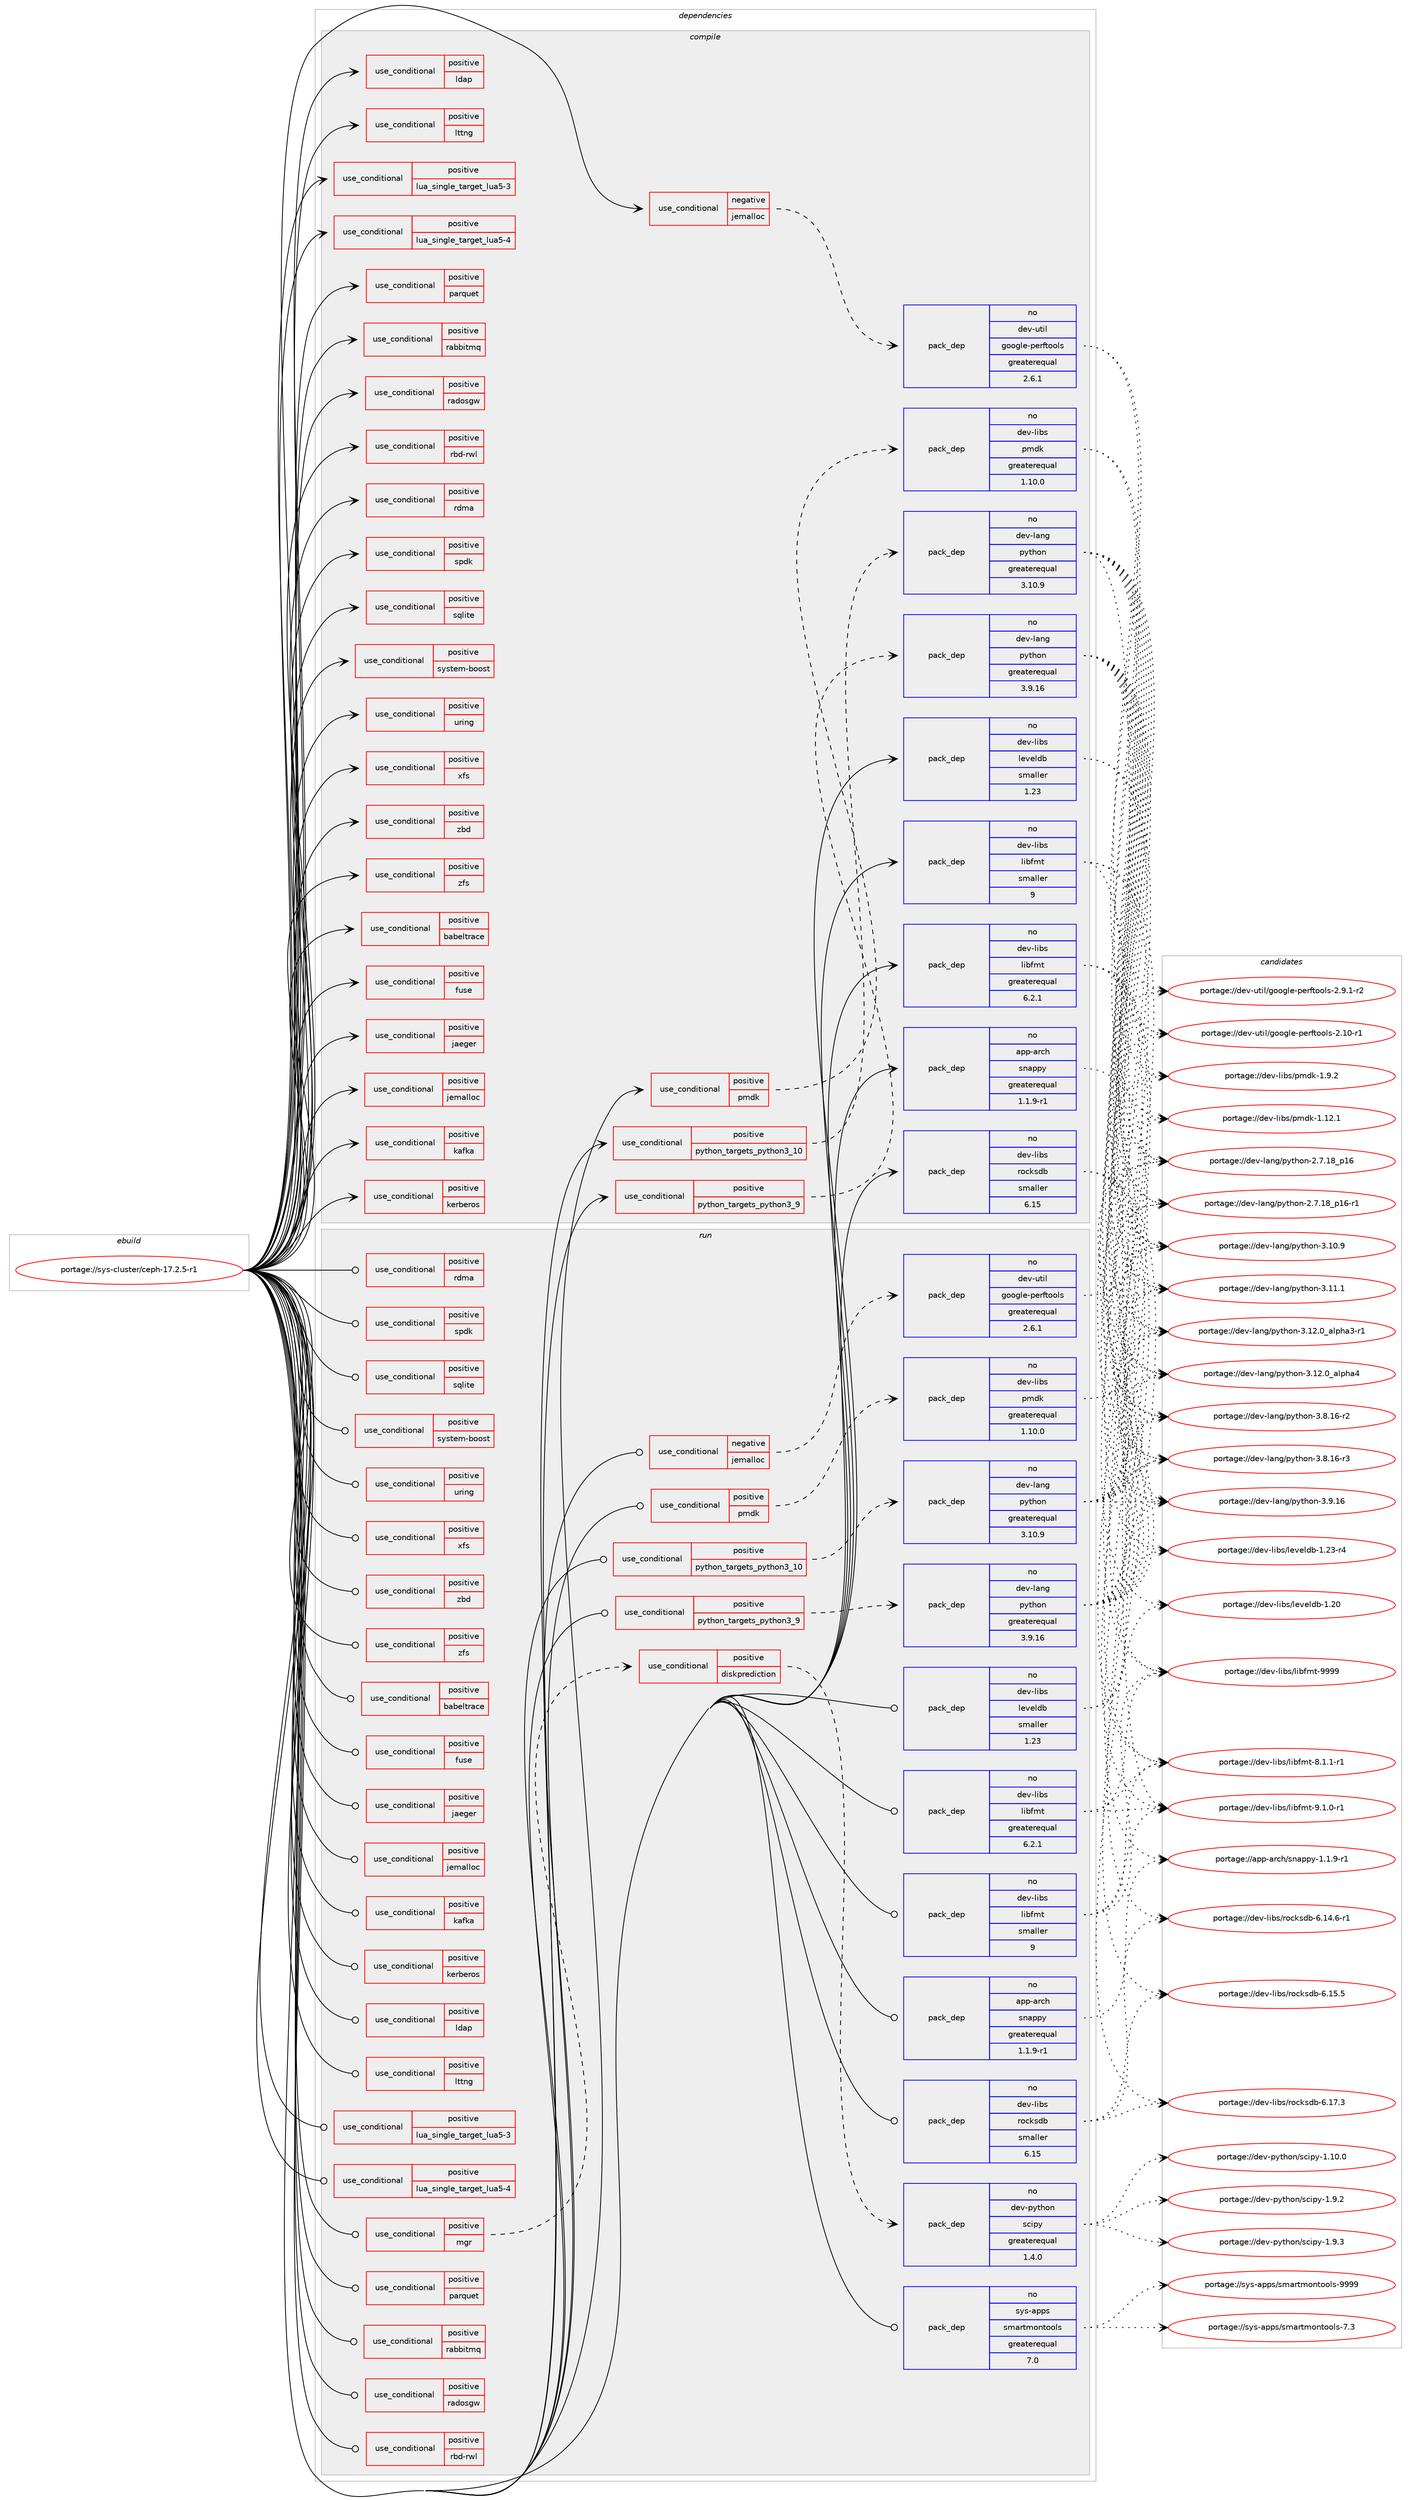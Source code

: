 digraph prolog {

# *************
# Graph options
# *************

newrank=true;
concentrate=true;
compound=true;
graph [rankdir=LR,fontname=Helvetica,fontsize=10,ranksep=1.5];#, ranksep=2.5, nodesep=0.2];
edge  [arrowhead=vee];
node  [fontname=Helvetica,fontsize=10];

# **********
# The ebuild
# **********

subgraph cluster_leftcol {
color=gray;
rank=same;
label=<<i>ebuild</i>>;
id [label="portage://sys-cluster/ceph-17.2.5-r1", color=red, width=4, href="../sys-cluster/ceph-17.2.5-r1.svg"];
}

# ****************
# The dependencies
# ****************

subgraph cluster_midcol {
color=gray;
label=<<i>dependencies</i>>;
subgraph cluster_compile {
fillcolor="#eeeeee";
style=filled;
label=<<i>compile</i>>;
subgraph cond3725 {
dependency5689 [label=<<TABLE BORDER="0" CELLBORDER="1" CELLSPACING="0" CELLPADDING="4"><TR><TD ROWSPAN="3" CELLPADDING="10">use_conditional</TD></TR><TR><TD>negative</TD></TR><TR><TD>jemalloc</TD></TR></TABLE>>, shape=none, color=red];
subgraph pack1908 {
dependency5690 [label=<<TABLE BORDER="0" CELLBORDER="1" CELLSPACING="0" CELLPADDING="4" WIDTH="220"><TR><TD ROWSPAN="6" CELLPADDING="30">pack_dep</TD></TR><TR><TD WIDTH="110">no</TD></TR><TR><TD>dev-util</TD></TR><TR><TD>google-perftools</TD></TR><TR><TD>greaterequal</TD></TR><TR><TD>2.6.1</TD></TR></TABLE>>, shape=none, color=blue];
}
dependency5689:e -> dependency5690:w [weight=20,style="dashed",arrowhead="vee"];
}
id:e -> dependency5689:w [weight=20,style="solid",arrowhead="vee"];
subgraph cond3726 {
dependency5691 [label=<<TABLE BORDER="0" CELLBORDER="1" CELLSPACING="0" CELLPADDING="4"><TR><TD ROWSPAN="3" CELLPADDING="10">use_conditional</TD></TR><TR><TD>positive</TD></TR><TR><TD>babeltrace</TD></TR></TABLE>>, shape=none, color=red];
# *** BEGIN UNKNOWN DEPENDENCY TYPE (TODO) ***
# dependency5691 -> package_dependency(portage://sys-cluster/ceph-17.2.5-r1,install,no,dev-util,babeltrace,none,[,,],[],[])
# *** END UNKNOWN DEPENDENCY TYPE (TODO) ***

}
id:e -> dependency5691:w [weight=20,style="solid",arrowhead="vee"];
subgraph cond3727 {
dependency5692 [label=<<TABLE BORDER="0" CELLBORDER="1" CELLSPACING="0" CELLPADDING="4"><TR><TD ROWSPAN="3" CELLPADDING="10">use_conditional</TD></TR><TR><TD>positive</TD></TR><TR><TD>fuse</TD></TR></TABLE>>, shape=none, color=red];
# *** BEGIN UNKNOWN DEPENDENCY TYPE (TODO) ***
# dependency5692 -> package_dependency(portage://sys-cluster/ceph-17.2.5-r1,install,no,sys-fs,fuse,none,[,,],[slot(3),equal],[])
# *** END UNKNOWN DEPENDENCY TYPE (TODO) ***

}
id:e -> dependency5692:w [weight=20,style="solid",arrowhead="vee"];
subgraph cond3728 {
dependency5693 [label=<<TABLE BORDER="0" CELLBORDER="1" CELLSPACING="0" CELLPADDING="4"><TR><TD ROWSPAN="3" CELLPADDING="10">use_conditional</TD></TR><TR><TD>positive</TD></TR><TR><TD>jaeger</TD></TR></TABLE>>, shape=none, color=red];
# *** BEGIN UNKNOWN DEPENDENCY TYPE (TODO) ***
# dependency5693 -> package_dependency(portage://sys-cluster/ceph-17.2.5-r1,install,no,dev-cpp,nlohmann_json,none,[,,],any_same_slot,[])
# *** END UNKNOWN DEPENDENCY TYPE (TODO) ***

# *** BEGIN UNKNOWN DEPENDENCY TYPE (TODO) ***
# dependency5693 -> package_dependency(portage://sys-cluster/ceph-17.2.5-r1,install,no,dev-cpp,opentelemetry-cpp,none,[,,],any_same_slot,[use(enable(jaeger),none)])
# *** END UNKNOWN DEPENDENCY TYPE (TODO) ***

}
id:e -> dependency5693:w [weight=20,style="solid",arrowhead="vee"];
subgraph cond3729 {
dependency5694 [label=<<TABLE BORDER="0" CELLBORDER="1" CELLSPACING="0" CELLPADDING="4"><TR><TD ROWSPAN="3" CELLPADDING="10">use_conditional</TD></TR><TR><TD>positive</TD></TR><TR><TD>jemalloc</TD></TR></TABLE>>, shape=none, color=red];
# *** BEGIN UNKNOWN DEPENDENCY TYPE (TODO) ***
# dependency5694 -> package_dependency(portage://sys-cluster/ceph-17.2.5-r1,install,no,dev-libs,jemalloc,none,[,,],any_same_slot,[])
# *** END UNKNOWN DEPENDENCY TYPE (TODO) ***

}
id:e -> dependency5694:w [weight=20,style="solid",arrowhead="vee"];
subgraph cond3730 {
dependency5695 [label=<<TABLE BORDER="0" CELLBORDER="1" CELLSPACING="0" CELLPADDING="4"><TR><TD ROWSPAN="3" CELLPADDING="10">use_conditional</TD></TR><TR><TD>positive</TD></TR><TR><TD>kafka</TD></TR></TABLE>>, shape=none, color=red];
# *** BEGIN UNKNOWN DEPENDENCY TYPE (TODO) ***
# dependency5695 -> package_dependency(portage://sys-cluster/ceph-17.2.5-r1,install,no,dev-libs,librdkafka,none,[,,],any_same_slot,[])
# *** END UNKNOWN DEPENDENCY TYPE (TODO) ***

}
id:e -> dependency5695:w [weight=20,style="solid",arrowhead="vee"];
subgraph cond3731 {
dependency5696 [label=<<TABLE BORDER="0" CELLBORDER="1" CELLSPACING="0" CELLPADDING="4"><TR><TD ROWSPAN="3" CELLPADDING="10">use_conditional</TD></TR><TR><TD>positive</TD></TR><TR><TD>kerberos</TD></TR></TABLE>>, shape=none, color=red];
# *** BEGIN UNKNOWN DEPENDENCY TYPE (TODO) ***
# dependency5696 -> package_dependency(portage://sys-cluster/ceph-17.2.5-r1,install,no,virtual,krb5,none,[,,],[],[])
# *** END UNKNOWN DEPENDENCY TYPE (TODO) ***

}
id:e -> dependency5696:w [weight=20,style="solid",arrowhead="vee"];
subgraph cond3732 {
dependency5697 [label=<<TABLE BORDER="0" CELLBORDER="1" CELLSPACING="0" CELLPADDING="4"><TR><TD ROWSPAN="3" CELLPADDING="10">use_conditional</TD></TR><TR><TD>positive</TD></TR><TR><TD>ldap</TD></TR></TABLE>>, shape=none, color=red];
# *** BEGIN UNKNOWN DEPENDENCY TYPE (TODO) ***
# dependency5697 -> package_dependency(portage://sys-cluster/ceph-17.2.5-r1,install,no,net-nds,openldap,none,[,,],any_same_slot,[])
# *** END UNKNOWN DEPENDENCY TYPE (TODO) ***

}
id:e -> dependency5697:w [weight=20,style="solid",arrowhead="vee"];
subgraph cond3733 {
dependency5698 [label=<<TABLE BORDER="0" CELLBORDER="1" CELLSPACING="0" CELLPADDING="4"><TR><TD ROWSPAN="3" CELLPADDING="10">use_conditional</TD></TR><TR><TD>positive</TD></TR><TR><TD>lttng</TD></TR></TABLE>>, shape=none, color=red];
# *** BEGIN UNKNOWN DEPENDENCY TYPE (TODO) ***
# dependency5698 -> package_dependency(portage://sys-cluster/ceph-17.2.5-r1,install,no,dev-util,lttng-ust,none,[,,],any_same_slot,[])
# *** END UNKNOWN DEPENDENCY TYPE (TODO) ***

}
id:e -> dependency5698:w [weight=20,style="solid",arrowhead="vee"];
subgraph cond3734 {
dependency5699 [label=<<TABLE BORDER="0" CELLBORDER="1" CELLSPACING="0" CELLPADDING="4"><TR><TD ROWSPAN="3" CELLPADDING="10">use_conditional</TD></TR><TR><TD>positive</TD></TR><TR><TD>lua_single_target_lua5-3</TD></TR></TABLE>>, shape=none, color=red];
# *** BEGIN UNKNOWN DEPENDENCY TYPE (TODO) ***
# dependency5699 -> package_dependency(portage://sys-cluster/ceph-17.2.5-r1,install,no,dev-lang,lua,none,[,,],[slot(5.3)],[])
# *** END UNKNOWN DEPENDENCY TYPE (TODO) ***

}
id:e -> dependency5699:w [weight=20,style="solid",arrowhead="vee"];
subgraph cond3735 {
dependency5700 [label=<<TABLE BORDER="0" CELLBORDER="1" CELLSPACING="0" CELLPADDING="4"><TR><TD ROWSPAN="3" CELLPADDING="10">use_conditional</TD></TR><TR><TD>positive</TD></TR><TR><TD>lua_single_target_lua5-4</TD></TR></TABLE>>, shape=none, color=red];
# *** BEGIN UNKNOWN DEPENDENCY TYPE (TODO) ***
# dependency5700 -> package_dependency(portage://sys-cluster/ceph-17.2.5-r1,install,no,dev-lang,lua,none,[,,],[slot(5.4)],[])
# *** END UNKNOWN DEPENDENCY TYPE (TODO) ***

}
id:e -> dependency5700:w [weight=20,style="solid",arrowhead="vee"];
subgraph cond3736 {
dependency5701 [label=<<TABLE BORDER="0" CELLBORDER="1" CELLSPACING="0" CELLPADDING="4"><TR><TD ROWSPAN="3" CELLPADDING="10">use_conditional</TD></TR><TR><TD>positive</TD></TR><TR><TD>parquet</TD></TR></TABLE>>, shape=none, color=red];
# *** BEGIN UNKNOWN DEPENDENCY TYPE (TODO) ***
# dependency5701 -> package_dependency(portage://sys-cluster/ceph-17.2.5-r1,install,no,dev-libs,re2,none,[,,],any_same_slot,[])
# *** END UNKNOWN DEPENDENCY TYPE (TODO) ***

}
id:e -> dependency5701:w [weight=20,style="solid",arrowhead="vee"];
subgraph cond3737 {
dependency5702 [label=<<TABLE BORDER="0" CELLBORDER="1" CELLSPACING="0" CELLPADDING="4"><TR><TD ROWSPAN="3" CELLPADDING="10">use_conditional</TD></TR><TR><TD>positive</TD></TR><TR><TD>pmdk</TD></TR></TABLE>>, shape=none, color=red];
subgraph pack1909 {
dependency5703 [label=<<TABLE BORDER="0" CELLBORDER="1" CELLSPACING="0" CELLPADDING="4" WIDTH="220"><TR><TD ROWSPAN="6" CELLPADDING="30">pack_dep</TD></TR><TR><TD WIDTH="110">no</TD></TR><TR><TD>dev-libs</TD></TR><TR><TD>pmdk</TD></TR><TR><TD>greaterequal</TD></TR><TR><TD>1.10.0</TD></TR></TABLE>>, shape=none, color=blue];
}
dependency5702:e -> dependency5703:w [weight=20,style="dashed",arrowhead="vee"];
}
id:e -> dependency5702:w [weight=20,style="solid",arrowhead="vee"];
subgraph cond3738 {
dependency5704 [label=<<TABLE BORDER="0" CELLBORDER="1" CELLSPACING="0" CELLPADDING="4"><TR><TD ROWSPAN="3" CELLPADDING="10">use_conditional</TD></TR><TR><TD>positive</TD></TR><TR><TD>python_targets_python3_10</TD></TR></TABLE>>, shape=none, color=red];
subgraph pack1910 {
dependency5705 [label=<<TABLE BORDER="0" CELLBORDER="1" CELLSPACING="0" CELLPADDING="4" WIDTH="220"><TR><TD ROWSPAN="6" CELLPADDING="30">pack_dep</TD></TR><TR><TD WIDTH="110">no</TD></TR><TR><TD>dev-lang</TD></TR><TR><TD>python</TD></TR><TR><TD>greaterequal</TD></TR><TR><TD>3.10.9</TD></TR></TABLE>>, shape=none, color=blue];
}
dependency5704:e -> dependency5705:w [weight=20,style="dashed",arrowhead="vee"];
}
id:e -> dependency5704:w [weight=20,style="solid",arrowhead="vee"];
subgraph cond3739 {
dependency5706 [label=<<TABLE BORDER="0" CELLBORDER="1" CELLSPACING="0" CELLPADDING="4"><TR><TD ROWSPAN="3" CELLPADDING="10">use_conditional</TD></TR><TR><TD>positive</TD></TR><TR><TD>python_targets_python3_9</TD></TR></TABLE>>, shape=none, color=red];
subgraph pack1911 {
dependency5707 [label=<<TABLE BORDER="0" CELLBORDER="1" CELLSPACING="0" CELLPADDING="4" WIDTH="220"><TR><TD ROWSPAN="6" CELLPADDING="30">pack_dep</TD></TR><TR><TD WIDTH="110">no</TD></TR><TR><TD>dev-lang</TD></TR><TR><TD>python</TD></TR><TR><TD>greaterequal</TD></TR><TR><TD>3.9.16</TD></TR></TABLE>>, shape=none, color=blue];
}
dependency5706:e -> dependency5707:w [weight=20,style="dashed",arrowhead="vee"];
}
id:e -> dependency5706:w [weight=20,style="solid",arrowhead="vee"];
subgraph cond3740 {
dependency5708 [label=<<TABLE BORDER="0" CELLBORDER="1" CELLSPACING="0" CELLPADDING="4"><TR><TD ROWSPAN="3" CELLPADDING="10">use_conditional</TD></TR><TR><TD>positive</TD></TR><TR><TD>rabbitmq</TD></TR></TABLE>>, shape=none, color=red];
# *** BEGIN UNKNOWN DEPENDENCY TYPE (TODO) ***
# dependency5708 -> package_dependency(portage://sys-cluster/ceph-17.2.5-r1,install,no,net-libs,rabbitmq-c,none,[,,],any_same_slot,[])
# *** END UNKNOWN DEPENDENCY TYPE (TODO) ***

}
id:e -> dependency5708:w [weight=20,style="solid",arrowhead="vee"];
subgraph cond3741 {
dependency5709 [label=<<TABLE BORDER="0" CELLBORDER="1" CELLSPACING="0" CELLPADDING="4"><TR><TD ROWSPAN="3" CELLPADDING="10">use_conditional</TD></TR><TR><TD>positive</TD></TR><TR><TD>radosgw</TD></TR></TABLE>>, shape=none, color=red];
# *** BEGIN UNKNOWN DEPENDENCY TYPE (TODO) ***
# dependency5709 -> package_dependency(portage://sys-cluster/ceph-17.2.5-r1,install,no,dev-libs,icu,none,[,,],any_same_slot,[])
# *** END UNKNOWN DEPENDENCY TYPE (TODO) ***

# *** BEGIN UNKNOWN DEPENDENCY TYPE (TODO) ***
# dependency5709 -> package_dependency(portage://sys-cluster/ceph-17.2.5-r1,install,no,dev-libs,expat,none,[,,],any_same_slot,[])
# *** END UNKNOWN DEPENDENCY TYPE (TODO) ***

# *** BEGIN UNKNOWN DEPENDENCY TYPE (TODO) ***
# dependency5709 -> package_dependency(portage://sys-cluster/ceph-17.2.5-r1,install,no,net-misc,curl,none,[,,],any_same_slot,[use(enable(curl_ssl_openssl),none)])
# *** END UNKNOWN DEPENDENCY TYPE (TODO) ***

}
id:e -> dependency5709:w [weight=20,style="solid",arrowhead="vee"];
subgraph cond3742 {
dependency5710 [label=<<TABLE BORDER="0" CELLBORDER="1" CELLSPACING="0" CELLPADDING="4"><TR><TD ROWSPAN="3" CELLPADDING="10">use_conditional</TD></TR><TR><TD>positive</TD></TR><TR><TD>rbd-rwl</TD></TR></TABLE>>, shape=none, color=red];
# *** BEGIN UNKNOWN DEPENDENCY TYPE (TODO) ***
# dependency5710 -> package_dependency(portage://sys-cluster/ceph-17.2.5-r1,install,no,dev-libs,pmdk,none,[,,],any_same_slot,[])
# *** END UNKNOWN DEPENDENCY TYPE (TODO) ***

}
id:e -> dependency5710:w [weight=20,style="solid",arrowhead="vee"];
subgraph cond3743 {
dependency5711 [label=<<TABLE BORDER="0" CELLBORDER="1" CELLSPACING="0" CELLPADDING="4"><TR><TD ROWSPAN="3" CELLPADDING="10">use_conditional</TD></TR><TR><TD>positive</TD></TR><TR><TD>rdma</TD></TR></TABLE>>, shape=none, color=red];
# *** BEGIN UNKNOWN DEPENDENCY TYPE (TODO) ***
# dependency5711 -> package_dependency(portage://sys-cluster/ceph-17.2.5-r1,install,no,sys-cluster,rdma-core,none,[,,],any_same_slot,[])
# *** END UNKNOWN DEPENDENCY TYPE (TODO) ***

}
id:e -> dependency5711:w [weight=20,style="solid",arrowhead="vee"];
subgraph cond3744 {
dependency5712 [label=<<TABLE BORDER="0" CELLBORDER="1" CELLSPACING="0" CELLPADDING="4"><TR><TD ROWSPAN="3" CELLPADDING="10">use_conditional</TD></TR><TR><TD>positive</TD></TR><TR><TD>spdk</TD></TR></TABLE>>, shape=none, color=red];
# *** BEGIN UNKNOWN DEPENDENCY TYPE (TODO) ***
# dependency5712 -> package_dependency(portage://sys-cluster/ceph-17.2.5-r1,install,no,dev-util,cunit,none,[,,],[],[])
# *** END UNKNOWN DEPENDENCY TYPE (TODO) ***

}
id:e -> dependency5712:w [weight=20,style="solid",arrowhead="vee"];
subgraph cond3745 {
dependency5713 [label=<<TABLE BORDER="0" CELLBORDER="1" CELLSPACING="0" CELLPADDING="4"><TR><TD ROWSPAN="3" CELLPADDING="10">use_conditional</TD></TR><TR><TD>positive</TD></TR><TR><TD>sqlite</TD></TR></TABLE>>, shape=none, color=red];
# *** BEGIN UNKNOWN DEPENDENCY TYPE (TODO) ***
# dependency5713 -> package_dependency(portage://sys-cluster/ceph-17.2.5-r1,install,no,dev-db,sqlite,none,[,,],any_same_slot,[])
# *** END UNKNOWN DEPENDENCY TYPE (TODO) ***

}
id:e -> dependency5713:w [weight=20,style="solid",arrowhead="vee"];
subgraph cond3746 {
dependency5714 [label=<<TABLE BORDER="0" CELLBORDER="1" CELLSPACING="0" CELLPADDING="4"><TR><TD ROWSPAN="3" CELLPADDING="10">use_conditional</TD></TR><TR><TD>positive</TD></TR><TR><TD>system-boost</TD></TR></TABLE>>, shape=none, color=red];
# *** BEGIN UNKNOWN DEPENDENCY TYPE (TODO) ***
# dependency5714 -> package_dependency(portage://sys-cluster/ceph-17.2.5-r1,install,no,dev-libs,boost,none,[,,],any_same_slot,[use(enable(context),none),use(enable(python),none),use(optenable(python_targets_python3_9),negative),use(optenable(python_targets_python3_10),negative),use(enable(zlib),none)])
# *** END UNKNOWN DEPENDENCY TYPE (TODO) ***

}
id:e -> dependency5714:w [weight=20,style="solid",arrowhead="vee"];
subgraph cond3747 {
dependency5715 [label=<<TABLE BORDER="0" CELLBORDER="1" CELLSPACING="0" CELLPADDING="4"><TR><TD ROWSPAN="3" CELLPADDING="10">use_conditional</TD></TR><TR><TD>positive</TD></TR><TR><TD>uring</TD></TR></TABLE>>, shape=none, color=red];
# *** BEGIN UNKNOWN DEPENDENCY TYPE (TODO) ***
# dependency5715 -> package_dependency(portage://sys-cluster/ceph-17.2.5-r1,install,no,sys-libs,liburing,none,[,,],any_same_slot,[])
# *** END UNKNOWN DEPENDENCY TYPE (TODO) ***

}
id:e -> dependency5715:w [weight=20,style="solid",arrowhead="vee"];
subgraph cond3748 {
dependency5716 [label=<<TABLE BORDER="0" CELLBORDER="1" CELLSPACING="0" CELLPADDING="4"><TR><TD ROWSPAN="3" CELLPADDING="10">use_conditional</TD></TR><TR><TD>positive</TD></TR><TR><TD>xfs</TD></TR></TABLE>>, shape=none, color=red];
# *** BEGIN UNKNOWN DEPENDENCY TYPE (TODO) ***
# dependency5716 -> package_dependency(portage://sys-cluster/ceph-17.2.5-r1,install,no,sys-fs,xfsprogs,none,[,,],any_same_slot,[])
# *** END UNKNOWN DEPENDENCY TYPE (TODO) ***

}
id:e -> dependency5716:w [weight=20,style="solid",arrowhead="vee"];
subgraph cond3749 {
dependency5717 [label=<<TABLE BORDER="0" CELLBORDER="1" CELLSPACING="0" CELLPADDING="4"><TR><TD ROWSPAN="3" CELLPADDING="10">use_conditional</TD></TR><TR><TD>positive</TD></TR><TR><TD>zbd</TD></TR></TABLE>>, shape=none, color=red];
# *** BEGIN UNKNOWN DEPENDENCY TYPE (TODO) ***
# dependency5717 -> package_dependency(portage://sys-cluster/ceph-17.2.5-r1,install,no,sys-block,libzbd,none,[,,],any_same_slot,[])
# *** END UNKNOWN DEPENDENCY TYPE (TODO) ***

}
id:e -> dependency5717:w [weight=20,style="solid",arrowhead="vee"];
subgraph cond3750 {
dependency5718 [label=<<TABLE BORDER="0" CELLBORDER="1" CELLSPACING="0" CELLPADDING="4"><TR><TD ROWSPAN="3" CELLPADDING="10">use_conditional</TD></TR><TR><TD>positive</TD></TR><TR><TD>zfs</TD></TR></TABLE>>, shape=none, color=red];
# *** BEGIN UNKNOWN DEPENDENCY TYPE (TODO) ***
# dependency5718 -> package_dependency(portage://sys-cluster/ceph-17.2.5-r1,install,no,sys-fs,zfs,none,[,,],any_same_slot,[])
# *** END UNKNOWN DEPENDENCY TYPE (TODO) ***

}
id:e -> dependency5718:w [weight=20,style="solid",arrowhead="vee"];
# *** BEGIN UNKNOWN DEPENDENCY TYPE (TODO) ***
# id -> package_dependency(portage://sys-cluster/ceph-17.2.5-r1,install,no,acct-group,ceph,none,[,,],[],[])
# *** END UNKNOWN DEPENDENCY TYPE (TODO) ***

# *** BEGIN UNKNOWN DEPENDENCY TYPE (TODO) ***
# id -> package_dependency(portage://sys-cluster/ceph-17.2.5-r1,install,no,acct-user,ceph,none,[,,],[],[])
# *** END UNKNOWN DEPENDENCY TYPE (TODO) ***

# *** BEGIN UNKNOWN DEPENDENCY TYPE (TODO) ***
# id -> package_dependency(portage://sys-cluster/ceph-17.2.5-r1,install,no,app-arch,bzip2,none,[,,],any_same_slot,[])
# *** END UNKNOWN DEPENDENCY TYPE (TODO) ***

# *** BEGIN UNKNOWN DEPENDENCY TYPE (TODO) ***
# id -> package_dependency(portage://sys-cluster/ceph-17.2.5-r1,install,no,app-arch,lz4,none,[,,],any_same_slot,[])
# *** END UNKNOWN DEPENDENCY TYPE (TODO) ***

subgraph pack1912 {
dependency5719 [label=<<TABLE BORDER="0" CELLBORDER="1" CELLSPACING="0" CELLPADDING="4" WIDTH="220"><TR><TD ROWSPAN="6" CELLPADDING="30">pack_dep</TD></TR><TR><TD WIDTH="110">no</TD></TR><TR><TD>app-arch</TD></TR><TR><TD>snappy</TD></TR><TR><TD>greaterequal</TD></TR><TR><TD>1.1.9-r1</TD></TR></TABLE>>, shape=none, color=blue];
}
id:e -> dependency5719:w [weight=20,style="solid",arrowhead="vee"];
# *** BEGIN UNKNOWN DEPENDENCY TYPE (TODO) ***
# id -> package_dependency(portage://sys-cluster/ceph-17.2.5-r1,install,no,app-arch,snappy,none,[,,],any_same_slot,[])
# *** END UNKNOWN DEPENDENCY TYPE (TODO) ***

# *** BEGIN UNKNOWN DEPENDENCY TYPE (TODO) ***
# id -> package_dependency(portage://sys-cluster/ceph-17.2.5-r1,install,no,app-arch,zstd,none,[,,],any_same_slot,[])
# *** END UNKNOWN DEPENDENCY TYPE (TODO) ***

# *** BEGIN UNKNOWN DEPENDENCY TYPE (TODO) ***
# id -> package_dependency(portage://sys-cluster/ceph-17.2.5-r1,install,no,app-misc,jq,none,[,,],any_same_slot,[])
# *** END UNKNOWN DEPENDENCY TYPE (TODO) ***

# *** BEGIN UNKNOWN DEPENDENCY TYPE (TODO) ***
# id -> package_dependency(portage://sys-cluster/ceph-17.2.5-r1,install,no,app-shells,bash,none,[,,],[slot(0)],[])
# *** END UNKNOWN DEPENDENCY TYPE (TODO) ***

# *** BEGIN UNKNOWN DEPENDENCY TYPE (TODO) ***
# id -> package_dependency(portage://sys-cluster/ceph-17.2.5-r1,install,no,dev-cpp,gflags,none,[,,],any_same_slot,[])
# *** END UNKNOWN DEPENDENCY TYPE (TODO) ***

# *** BEGIN UNKNOWN DEPENDENCY TYPE (TODO) ***
# id -> package_dependency(portage://sys-cluster/ceph-17.2.5-r1,install,no,dev-cpp,yaml-cpp,none,[,,],any_same_slot,[])
# *** END UNKNOWN DEPENDENCY TYPE (TODO) ***

# *** BEGIN UNKNOWN DEPENDENCY TYPE (TODO) ***
# id -> package_dependency(portage://sys-cluster/ceph-17.2.5-r1,install,no,dev-lang,jsonnet,none,[,,],any_same_slot,[])
# *** END UNKNOWN DEPENDENCY TYPE (TODO) ***

# *** BEGIN UNKNOWN DEPENDENCY TYPE (TODO) ***
# id -> package_dependency(portage://sys-cluster/ceph-17.2.5-r1,install,no,dev-libs,crypto++,none,[,,],any_same_slot,[])
# *** END UNKNOWN DEPENDENCY TYPE (TODO) ***

subgraph pack1913 {
dependency5720 [label=<<TABLE BORDER="0" CELLBORDER="1" CELLSPACING="0" CELLPADDING="4" WIDTH="220"><TR><TD ROWSPAN="6" CELLPADDING="30">pack_dep</TD></TR><TR><TD WIDTH="110">no</TD></TR><TR><TD>dev-libs</TD></TR><TR><TD>leveldb</TD></TR><TR><TD>smaller</TD></TR><TR><TD>1.23</TD></TR></TABLE>>, shape=none, color=blue];
}
id:e -> dependency5720:w [weight=20,style="solid",arrowhead="vee"];
# *** BEGIN UNKNOWN DEPENDENCY TYPE (TODO) ***
# id -> package_dependency(portage://sys-cluster/ceph-17.2.5-r1,install,no,dev-libs,libaio,none,[,,],any_same_slot,[])
# *** END UNKNOWN DEPENDENCY TYPE (TODO) ***

# *** BEGIN UNKNOWN DEPENDENCY TYPE (TODO) ***
# id -> package_dependency(portage://sys-cluster/ceph-17.2.5-r1,install,no,dev-libs,libevent,none,[,,],any_same_slot,[])
# *** END UNKNOWN DEPENDENCY TYPE (TODO) ***

subgraph pack1914 {
dependency5721 [label=<<TABLE BORDER="0" CELLBORDER="1" CELLSPACING="0" CELLPADDING="4" WIDTH="220"><TR><TD ROWSPAN="6" CELLPADDING="30">pack_dep</TD></TR><TR><TD WIDTH="110">no</TD></TR><TR><TD>dev-libs</TD></TR><TR><TD>libfmt</TD></TR><TR><TD>greaterequal</TD></TR><TR><TD>6.2.1</TD></TR></TABLE>>, shape=none, color=blue];
}
id:e -> dependency5721:w [weight=20,style="solid",arrowhead="vee"];
subgraph pack1915 {
dependency5722 [label=<<TABLE BORDER="0" CELLBORDER="1" CELLSPACING="0" CELLPADDING="4" WIDTH="220"><TR><TD ROWSPAN="6" CELLPADDING="30">pack_dep</TD></TR><TR><TD WIDTH="110">no</TD></TR><TR><TD>dev-libs</TD></TR><TR><TD>libfmt</TD></TR><TR><TD>smaller</TD></TR><TR><TD>9</TD></TR></TABLE>>, shape=none, color=blue];
}
id:e -> dependency5722:w [weight=20,style="solid",arrowhead="vee"];
# *** BEGIN UNKNOWN DEPENDENCY TYPE (TODO) ***
# id -> package_dependency(portage://sys-cluster/ceph-17.2.5-r1,install,no,dev-libs,libnl,none,[,,],[slot(3),equal],[])
# *** END UNKNOWN DEPENDENCY TYPE (TODO) ***

# *** BEGIN UNKNOWN DEPENDENCY TYPE (TODO) ***
# id -> package_dependency(portage://sys-cluster/ceph-17.2.5-r1,install,no,dev-libs,libutf8proc,none,[,,],any_same_slot,[])
# *** END UNKNOWN DEPENDENCY TYPE (TODO) ***

# *** BEGIN UNKNOWN DEPENDENCY TYPE (TODO) ***
# id -> package_dependency(portage://sys-cluster/ceph-17.2.5-r1,install,no,dev-libs,libxml2,none,[,,],any_same_slot,[])
# *** END UNKNOWN DEPENDENCY TYPE (TODO) ***

# *** BEGIN UNKNOWN DEPENDENCY TYPE (TODO) ***
# id -> package_dependency(portage://sys-cluster/ceph-17.2.5-r1,install,no,dev-libs,nss,none,[,,],any_same_slot,[])
# *** END UNKNOWN DEPENDENCY TYPE (TODO) ***

# *** BEGIN UNKNOWN DEPENDENCY TYPE (TODO) ***
# id -> package_dependency(portage://sys-cluster/ceph-17.2.5-r1,install,no,dev-libs,openssl,none,[,,],any_same_slot,[])
# *** END UNKNOWN DEPENDENCY TYPE (TODO) ***

subgraph pack1916 {
dependency5723 [label=<<TABLE BORDER="0" CELLBORDER="1" CELLSPACING="0" CELLPADDING="4" WIDTH="220"><TR><TD ROWSPAN="6" CELLPADDING="30">pack_dep</TD></TR><TR><TD WIDTH="110">no</TD></TR><TR><TD>dev-libs</TD></TR><TR><TD>rocksdb</TD></TR><TR><TD>smaller</TD></TR><TR><TD>6.15</TD></TR></TABLE>>, shape=none, color=blue];
}
id:e -> dependency5723:w [weight=20,style="solid",arrowhead="vee"];
# *** BEGIN UNKNOWN DEPENDENCY TYPE (TODO) ***
# id -> package_dependency(portage://sys-cluster/ceph-17.2.5-r1,install,no,dev-libs,thrift,none,[,,],any_same_slot,[])
# *** END UNKNOWN DEPENDENCY TYPE (TODO) ***

# *** BEGIN UNKNOWN DEPENDENCY TYPE (TODO) ***
# id -> package_dependency(portage://sys-cluster/ceph-17.2.5-r1,install,no,dev-libs,xmlsec,none,[,,],any_same_slot,[use(enable(openssl),none)])
# *** END UNKNOWN DEPENDENCY TYPE (TODO) ***

# *** BEGIN UNKNOWN DEPENDENCY TYPE (TODO) ***
# id -> package_dependency(portage://sys-cluster/ceph-17.2.5-r1,install,no,dev-python,natsort,none,[,,],[],[use(optenable(python_targets_python3_9),negative),use(optenable(python_targets_python3_10),negative)])
# *** END UNKNOWN DEPENDENCY TYPE (TODO) ***

# *** BEGIN UNKNOWN DEPENDENCY TYPE (TODO) ***
# id -> package_dependency(portage://sys-cluster/ceph-17.2.5-r1,install,no,dev-python,pyyaml,none,[,,],[],[use(optenable(python_targets_python3_9),negative),use(optenable(python_targets_python3_10),negative)])
# *** END UNKNOWN DEPENDENCY TYPE (TODO) ***

# *** BEGIN UNKNOWN DEPENDENCY TYPE (TODO) ***
# id -> package_dependency(portage://sys-cluster/ceph-17.2.5-r1,install,no,net-dns,c-ares,none,[,,],any_same_slot,[])
# *** END UNKNOWN DEPENDENCY TYPE (TODO) ***

# *** BEGIN UNKNOWN DEPENDENCY TYPE (TODO) ***
# id -> package_dependency(portage://sys-cluster/ceph-17.2.5-r1,install,no,net-libs,gnutls,none,[,,],any_same_slot,[])
# *** END UNKNOWN DEPENDENCY TYPE (TODO) ***

# *** BEGIN UNKNOWN DEPENDENCY TYPE (TODO) ***
# id -> package_dependency(portage://sys-cluster/ceph-17.2.5-r1,install,no,sys-apps,coreutils,none,[,,],[],[])
# *** END UNKNOWN DEPENDENCY TYPE (TODO) ***

# *** BEGIN UNKNOWN DEPENDENCY TYPE (TODO) ***
# id -> package_dependency(portage://sys-cluster/ceph-17.2.5-r1,install,no,sys-apps,hwloc,none,[,,],any_same_slot,[])
# *** END UNKNOWN DEPENDENCY TYPE (TODO) ***

# *** BEGIN UNKNOWN DEPENDENCY TYPE (TODO) ***
# id -> package_dependency(portage://sys-cluster/ceph-17.2.5-r1,install,no,sys-apps,keyutils,none,[,,],any_same_slot,[])
# *** END UNKNOWN DEPENDENCY TYPE (TODO) ***

# *** BEGIN UNKNOWN DEPENDENCY TYPE (TODO) ***
# id -> package_dependency(portage://sys-cluster/ceph-17.2.5-r1,install,no,sys-apps,util-linux,none,[,,],any_same_slot,[])
# *** END UNKNOWN DEPENDENCY TYPE (TODO) ***

# *** BEGIN UNKNOWN DEPENDENCY TYPE (TODO) ***
# id -> package_dependency(portage://sys-cluster/ceph-17.2.5-r1,install,no,sys-auth,oath-toolkit,none,[,,],any_same_slot,[])
# *** END UNKNOWN DEPENDENCY TYPE (TODO) ***

# *** BEGIN UNKNOWN DEPENDENCY TYPE (TODO) ***
# id -> package_dependency(portage://sys-cluster/ceph-17.2.5-r1,install,no,sys-libs,libcap-ng,none,[,,],any_same_slot,[])
# *** END UNKNOWN DEPENDENCY TYPE (TODO) ***

# *** BEGIN UNKNOWN DEPENDENCY TYPE (TODO) ***
# id -> package_dependency(portage://sys-cluster/ceph-17.2.5-r1,install,no,sys-libs,ncurses,none,[,,],[slot(0),equal],[])
# *** END UNKNOWN DEPENDENCY TYPE (TODO) ***

# *** BEGIN UNKNOWN DEPENDENCY TYPE (TODO) ***
# id -> package_dependency(portage://sys-cluster/ceph-17.2.5-r1,install,no,sys-libs,zlib,none,[,,],any_same_slot,[])
# *** END UNKNOWN DEPENDENCY TYPE (TODO) ***

# *** BEGIN UNKNOWN DEPENDENCY TYPE (TODO) ***
# id -> package_dependency(portage://sys-cluster/ceph-17.2.5-r1,install,no,sys-process,numactl,none,[,,],any_same_slot,[])
# *** END UNKNOWN DEPENDENCY TYPE (TODO) ***

# *** BEGIN UNKNOWN DEPENDENCY TYPE (TODO) ***
# id -> package_dependency(portage://sys-cluster/ceph-17.2.5-r1,install,no,virtual,libcrypt,none,[,,],any_same_slot,[])
# *** END UNKNOWN DEPENDENCY TYPE (TODO) ***

# *** BEGIN UNKNOWN DEPENDENCY TYPE (TODO) ***
# id -> package_dependency(portage://sys-cluster/ceph-17.2.5-r1,install,no,virtual,libudev,none,[,,],any_same_slot,[])
# *** END UNKNOWN DEPENDENCY TYPE (TODO) ***

# *** BEGIN UNKNOWN DEPENDENCY TYPE (TODO) ***
# id -> package_dependency(portage://sys-cluster/ceph-17.2.5-r1,install,no,x11-libs,libpciaccess,none,[,,],any_same_slot,[])
# *** END UNKNOWN DEPENDENCY TYPE (TODO) ***

}
subgraph cluster_compileandrun {
fillcolor="#eeeeee";
style=filled;
label=<<i>compile and run</i>>;
}
subgraph cluster_run {
fillcolor="#eeeeee";
style=filled;
label=<<i>run</i>>;
subgraph cond3751 {
dependency5724 [label=<<TABLE BORDER="0" CELLBORDER="1" CELLSPACING="0" CELLPADDING="4"><TR><TD ROWSPAN="3" CELLPADDING="10">use_conditional</TD></TR><TR><TD>negative</TD></TR><TR><TD>jemalloc</TD></TR></TABLE>>, shape=none, color=red];
subgraph pack1917 {
dependency5725 [label=<<TABLE BORDER="0" CELLBORDER="1" CELLSPACING="0" CELLPADDING="4" WIDTH="220"><TR><TD ROWSPAN="6" CELLPADDING="30">pack_dep</TD></TR><TR><TD WIDTH="110">no</TD></TR><TR><TD>dev-util</TD></TR><TR><TD>google-perftools</TD></TR><TR><TD>greaterequal</TD></TR><TR><TD>2.6.1</TD></TR></TABLE>>, shape=none, color=blue];
}
dependency5724:e -> dependency5725:w [weight=20,style="dashed",arrowhead="vee"];
}
id:e -> dependency5724:w [weight=20,style="solid",arrowhead="odot"];
subgraph cond3752 {
dependency5726 [label=<<TABLE BORDER="0" CELLBORDER="1" CELLSPACING="0" CELLPADDING="4"><TR><TD ROWSPAN="3" CELLPADDING="10">use_conditional</TD></TR><TR><TD>positive</TD></TR><TR><TD>babeltrace</TD></TR></TABLE>>, shape=none, color=red];
# *** BEGIN UNKNOWN DEPENDENCY TYPE (TODO) ***
# dependency5726 -> package_dependency(portage://sys-cluster/ceph-17.2.5-r1,run,no,dev-util,babeltrace,none,[,,],[],[])
# *** END UNKNOWN DEPENDENCY TYPE (TODO) ***

}
id:e -> dependency5726:w [weight=20,style="solid",arrowhead="odot"];
subgraph cond3753 {
dependency5727 [label=<<TABLE BORDER="0" CELLBORDER="1" CELLSPACING="0" CELLPADDING="4"><TR><TD ROWSPAN="3" CELLPADDING="10">use_conditional</TD></TR><TR><TD>positive</TD></TR><TR><TD>fuse</TD></TR></TABLE>>, shape=none, color=red];
# *** BEGIN UNKNOWN DEPENDENCY TYPE (TODO) ***
# dependency5727 -> package_dependency(portage://sys-cluster/ceph-17.2.5-r1,run,no,sys-fs,fuse,none,[,,],[slot(3),equal],[])
# *** END UNKNOWN DEPENDENCY TYPE (TODO) ***

}
id:e -> dependency5727:w [weight=20,style="solid",arrowhead="odot"];
subgraph cond3754 {
dependency5728 [label=<<TABLE BORDER="0" CELLBORDER="1" CELLSPACING="0" CELLPADDING="4"><TR><TD ROWSPAN="3" CELLPADDING="10">use_conditional</TD></TR><TR><TD>positive</TD></TR><TR><TD>jaeger</TD></TR></TABLE>>, shape=none, color=red];
# *** BEGIN UNKNOWN DEPENDENCY TYPE (TODO) ***
# dependency5728 -> package_dependency(portage://sys-cluster/ceph-17.2.5-r1,run,no,dev-cpp,nlohmann_json,none,[,,],any_same_slot,[])
# *** END UNKNOWN DEPENDENCY TYPE (TODO) ***

# *** BEGIN UNKNOWN DEPENDENCY TYPE (TODO) ***
# dependency5728 -> package_dependency(portage://sys-cluster/ceph-17.2.5-r1,run,no,dev-cpp,opentelemetry-cpp,none,[,,],any_same_slot,[use(enable(jaeger),none)])
# *** END UNKNOWN DEPENDENCY TYPE (TODO) ***

}
id:e -> dependency5728:w [weight=20,style="solid",arrowhead="odot"];
subgraph cond3755 {
dependency5729 [label=<<TABLE BORDER="0" CELLBORDER="1" CELLSPACING="0" CELLPADDING="4"><TR><TD ROWSPAN="3" CELLPADDING="10">use_conditional</TD></TR><TR><TD>positive</TD></TR><TR><TD>jemalloc</TD></TR></TABLE>>, shape=none, color=red];
# *** BEGIN UNKNOWN DEPENDENCY TYPE (TODO) ***
# dependency5729 -> package_dependency(portage://sys-cluster/ceph-17.2.5-r1,run,no,dev-libs,jemalloc,none,[,,],any_same_slot,[])
# *** END UNKNOWN DEPENDENCY TYPE (TODO) ***

}
id:e -> dependency5729:w [weight=20,style="solid",arrowhead="odot"];
subgraph cond3756 {
dependency5730 [label=<<TABLE BORDER="0" CELLBORDER="1" CELLSPACING="0" CELLPADDING="4"><TR><TD ROWSPAN="3" CELLPADDING="10">use_conditional</TD></TR><TR><TD>positive</TD></TR><TR><TD>kafka</TD></TR></TABLE>>, shape=none, color=red];
# *** BEGIN UNKNOWN DEPENDENCY TYPE (TODO) ***
# dependency5730 -> package_dependency(portage://sys-cluster/ceph-17.2.5-r1,run,no,dev-libs,librdkafka,none,[,,],any_same_slot,[])
# *** END UNKNOWN DEPENDENCY TYPE (TODO) ***

}
id:e -> dependency5730:w [weight=20,style="solid",arrowhead="odot"];
subgraph cond3757 {
dependency5731 [label=<<TABLE BORDER="0" CELLBORDER="1" CELLSPACING="0" CELLPADDING="4"><TR><TD ROWSPAN="3" CELLPADDING="10">use_conditional</TD></TR><TR><TD>positive</TD></TR><TR><TD>kerberos</TD></TR></TABLE>>, shape=none, color=red];
# *** BEGIN UNKNOWN DEPENDENCY TYPE (TODO) ***
# dependency5731 -> package_dependency(portage://sys-cluster/ceph-17.2.5-r1,run,no,virtual,krb5,none,[,,],[],[])
# *** END UNKNOWN DEPENDENCY TYPE (TODO) ***

}
id:e -> dependency5731:w [weight=20,style="solid",arrowhead="odot"];
subgraph cond3758 {
dependency5732 [label=<<TABLE BORDER="0" CELLBORDER="1" CELLSPACING="0" CELLPADDING="4"><TR><TD ROWSPAN="3" CELLPADDING="10">use_conditional</TD></TR><TR><TD>positive</TD></TR><TR><TD>ldap</TD></TR></TABLE>>, shape=none, color=red];
# *** BEGIN UNKNOWN DEPENDENCY TYPE (TODO) ***
# dependency5732 -> package_dependency(portage://sys-cluster/ceph-17.2.5-r1,run,no,net-nds,openldap,none,[,,],any_same_slot,[])
# *** END UNKNOWN DEPENDENCY TYPE (TODO) ***

}
id:e -> dependency5732:w [weight=20,style="solid",arrowhead="odot"];
subgraph cond3759 {
dependency5733 [label=<<TABLE BORDER="0" CELLBORDER="1" CELLSPACING="0" CELLPADDING="4"><TR><TD ROWSPAN="3" CELLPADDING="10">use_conditional</TD></TR><TR><TD>positive</TD></TR><TR><TD>lttng</TD></TR></TABLE>>, shape=none, color=red];
# *** BEGIN UNKNOWN DEPENDENCY TYPE (TODO) ***
# dependency5733 -> package_dependency(portage://sys-cluster/ceph-17.2.5-r1,run,no,dev-util,lttng-ust,none,[,,],any_same_slot,[])
# *** END UNKNOWN DEPENDENCY TYPE (TODO) ***

}
id:e -> dependency5733:w [weight=20,style="solid",arrowhead="odot"];
subgraph cond3760 {
dependency5734 [label=<<TABLE BORDER="0" CELLBORDER="1" CELLSPACING="0" CELLPADDING="4"><TR><TD ROWSPAN="3" CELLPADDING="10">use_conditional</TD></TR><TR><TD>positive</TD></TR><TR><TD>lua_single_target_lua5-3</TD></TR></TABLE>>, shape=none, color=red];
# *** BEGIN UNKNOWN DEPENDENCY TYPE (TODO) ***
# dependency5734 -> package_dependency(portage://sys-cluster/ceph-17.2.5-r1,run,no,dev-lang,lua,none,[,,],[slot(5.3)],[])
# *** END UNKNOWN DEPENDENCY TYPE (TODO) ***

}
id:e -> dependency5734:w [weight=20,style="solid",arrowhead="odot"];
subgraph cond3761 {
dependency5735 [label=<<TABLE BORDER="0" CELLBORDER="1" CELLSPACING="0" CELLPADDING="4"><TR><TD ROWSPAN="3" CELLPADDING="10">use_conditional</TD></TR><TR><TD>positive</TD></TR><TR><TD>lua_single_target_lua5-4</TD></TR></TABLE>>, shape=none, color=red];
# *** BEGIN UNKNOWN DEPENDENCY TYPE (TODO) ***
# dependency5735 -> package_dependency(portage://sys-cluster/ceph-17.2.5-r1,run,no,dev-lang,lua,none,[,,],[slot(5.4)],[])
# *** END UNKNOWN DEPENDENCY TYPE (TODO) ***

}
id:e -> dependency5735:w [weight=20,style="solid",arrowhead="odot"];
subgraph cond3762 {
dependency5736 [label=<<TABLE BORDER="0" CELLBORDER="1" CELLSPACING="0" CELLPADDING="4"><TR><TD ROWSPAN="3" CELLPADDING="10">use_conditional</TD></TR><TR><TD>positive</TD></TR><TR><TD>mgr</TD></TR></TABLE>>, shape=none, color=red];
# *** BEGIN UNKNOWN DEPENDENCY TYPE (TODO) ***
# dependency5736 -> package_dependency(portage://sys-cluster/ceph-17.2.5-r1,run,no,dev-python,jsonpatch,none,[,,],[],[use(optenable(python_targets_python3_9),negative),use(optenable(python_targets_python3_10),negative)])
# *** END UNKNOWN DEPENDENCY TYPE (TODO) ***

# *** BEGIN UNKNOWN DEPENDENCY TYPE (TODO) ***
# dependency5736 -> package_dependency(portage://sys-cluster/ceph-17.2.5-r1,run,no,dev-python,more-itertools,none,[,,],[],[use(optenable(python_targets_python3_9),negative),use(optenable(python_targets_python3_10),negative)])
# *** END UNKNOWN DEPENDENCY TYPE (TODO) ***

# *** BEGIN UNKNOWN DEPENDENCY TYPE (TODO) ***
# dependency5736 -> package_dependency(portage://sys-cluster/ceph-17.2.5-r1,run,no,dev-python,numpy,none,[,,],[],[use(optenable(python_targets_python3_9),negative),use(optenable(python_targets_python3_10),negative)])
# *** END UNKNOWN DEPENDENCY TYPE (TODO) ***

# *** BEGIN UNKNOWN DEPENDENCY TYPE (TODO) ***
# dependency5736 -> package_dependency(portage://sys-cluster/ceph-17.2.5-r1,run,no,dev-python,pyjwt,none,[,,],[],[use(optenable(python_targets_python3_9),negative),use(optenable(python_targets_python3_10),negative)])
# *** END UNKNOWN DEPENDENCY TYPE (TODO) ***

# *** BEGIN UNKNOWN DEPENDENCY TYPE (TODO) ***
# dependency5736 -> package_dependency(portage://sys-cluster/ceph-17.2.5-r1,run,no,dev-python,routes,none,[,,],[],[use(optenable(python_targets_python3_9),negative),use(optenable(python_targets_python3_10),negative)])
# *** END UNKNOWN DEPENDENCY TYPE (TODO) ***

subgraph cond3763 {
dependency5737 [label=<<TABLE BORDER="0" CELLBORDER="1" CELLSPACING="0" CELLPADDING="4"><TR><TD ROWSPAN="3" CELLPADDING="10">use_conditional</TD></TR><TR><TD>positive</TD></TR><TR><TD>diskprediction</TD></TR></TABLE>>, shape=none, color=red];
subgraph pack1918 {
dependency5738 [label=<<TABLE BORDER="0" CELLBORDER="1" CELLSPACING="0" CELLPADDING="4" WIDTH="220"><TR><TD ROWSPAN="6" CELLPADDING="30">pack_dep</TD></TR><TR><TD WIDTH="110">no</TD></TR><TR><TD>dev-python</TD></TR><TR><TD>scipy</TD></TR><TR><TD>greaterequal</TD></TR><TR><TD>1.4.0</TD></TR></TABLE>>, shape=none, color=blue];
}
dependency5737:e -> dependency5738:w [weight=20,style="dashed",arrowhead="vee"];
}
dependency5736:e -> dependency5737:w [weight=20,style="dashed",arrowhead="vee"];
# *** BEGIN UNKNOWN DEPENDENCY TYPE (TODO) ***
# dependency5736 -> package_dependency(portage://sys-cluster/ceph-17.2.5-r1,run,no,sci-libs,scikit-learn,none,[,,],[],[use(optenable(python_targets_python3_9),negative),use(optenable(python_targets_python3_10),negative)])
# *** END UNKNOWN DEPENDENCY TYPE (TODO) ***

# *** BEGIN UNKNOWN DEPENDENCY TYPE (TODO) ***
# dependency5736 -> package_dependency(portage://sys-cluster/ceph-17.2.5-r1,run,no,dev-python,six,none,[,,],[],[use(optenable(python_targets_python3_9),negative),use(optenable(python_targets_python3_10),negative)])
# *** END UNKNOWN DEPENDENCY TYPE (TODO) ***

}
id:e -> dependency5736:w [weight=20,style="solid",arrowhead="odot"];
subgraph cond3764 {
dependency5739 [label=<<TABLE BORDER="0" CELLBORDER="1" CELLSPACING="0" CELLPADDING="4"><TR><TD ROWSPAN="3" CELLPADDING="10">use_conditional</TD></TR><TR><TD>positive</TD></TR><TR><TD>parquet</TD></TR></TABLE>>, shape=none, color=red];
# *** BEGIN UNKNOWN DEPENDENCY TYPE (TODO) ***
# dependency5739 -> package_dependency(portage://sys-cluster/ceph-17.2.5-r1,run,no,dev-libs,re2,none,[,,],any_same_slot,[])
# *** END UNKNOWN DEPENDENCY TYPE (TODO) ***

}
id:e -> dependency5739:w [weight=20,style="solid",arrowhead="odot"];
subgraph cond3765 {
dependency5740 [label=<<TABLE BORDER="0" CELLBORDER="1" CELLSPACING="0" CELLPADDING="4"><TR><TD ROWSPAN="3" CELLPADDING="10">use_conditional</TD></TR><TR><TD>positive</TD></TR><TR><TD>pmdk</TD></TR></TABLE>>, shape=none, color=red];
subgraph pack1919 {
dependency5741 [label=<<TABLE BORDER="0" CELLBORDER="1" CELLSPACING="0" CELLPADDING="4" WIDTH="220"><TR><TD ROWSPAN="6" CELLPADDING="30">pack_dep</TD></TR><TR><TD WIDTH="110">no</TD></TR><TR><TD>dev-libs</TD></TR><TR><TD>pmdk</TD></TR><TR><TD>greaterequal</TD></TR><TR><TD>1.10.0</TD></TR></TABLE>>, shape=none, color=blue];
}
dependency5740:e -> dependency5741:w [weight=20,style="dashed",arrowhead="vee"];
}
id:e -> dependency5740:w [weight=20,style="solid",arrowhead="odot"];
subgraph cond3766 {
dependency5742 [label=<<TABLE BORDER="0" CELLBORDER="1" CELLSPACING="0" CELLPADDING="4"><TR><TD ROWSPAN="3" CELLPADDING="10">use_conditional</TD></TR><TR><TD>positive</TD></TR><TR><TD>python_targets_python3_10</TD></TR></TABLE>>, shape=none, color=red];
subgraph pack1920 {
dependency5743 [label=<<TABLE BORDER="0" CELLBORDER="1" CELLSPACING="0" CELLPADDING="4" WIDTH="220"><TR><TD ROWSPAN="6" CELLPADDING="30">pack_dep</TD></TR><TR><TD WIDTH="110">no</TD></TR><TR><TD>dev-lang</TD></TR><TR><TD>python</TD></TR><TR><TD>greaterequal</TD></TR><TR><TD>3.10.9</TD></TR></TABLE>>, shape=none, color=blue];
}
dependency5742:e -> dependency5743:w [weight=20,style="dashed",arrowhead="vee"];
}
id:e -> dependency5742:w [weight=20,style="solid",arrowhead="odot"];
subgraph cond3767 {
dependency5744 [label=<<TABLE BORDER="0" CELLBORDER="1" CELLSPACING="0" CELLPADDING="4"><TR><TD ROWSPAN="3" CELLPADDING="10">use_conditional</TD></TR><TR><TD>positive</TD></TR><TR><TD>python_targets_python3_9</TD></TR></TABLE>>, shape=none, color=red];
subgraph pack1921 {
dependency5745 [label=<<TABLE BORDER="0" CELLBORDER="1" CELLSPACING="0" CELLPADDING="4" WIDTH="220"><TR><TD ROWSPAN="6" CELLPADDING="30">pack_dep</TD></TR><TR><TD WIDTH="110">no</TD></TR><TR><TD>dev-lang</TD></TR><TR><TD>python</TD></TR><TR><TD>greaterequal</TD></TR><TR><TD>3.9.16</TD></TR></TABLE>>, shape=none, color=blue];
}
dependency5744:e -> dependency5745:w [weight=20,style="dashed",arrowhead="vee"];
}
id:e -> dependency5744:w [weight=20,style="solid",arrowhead="odot"];
subgraph cond3768 {
dependency5746 [label=<<TABLE BORDER="0" CELLBORDER="1" CELLSPACING="0" CELLPADDING="4"><TR><TD ROWSPAN="3" CELLPADDING="10">use_conditional</TD></TR><TR><TD>positive</TD></TR><TR><TD>rabbitmq</TD></TR></TABLE>>, shape=none, color=red];
# *** BEGIN UNKNOWN DEPENDENCY TYPE (TODO) ***
# dependency5746 -> package_dependency(portage://sys-cluster/ceph-17.2.5-r1,run,no,net-libs,rabbitmq-c,none,[,,],any_same_slot,[])
# *** END UNKNOWN DEPENDENCY TYPE (TODO) ***

}
id:e -> dependency5746:w [weight=20,style="solid",arrowhead="odot"];
subgraph cond3769 {
dependency5747 [label=<<TABLE BORDER="0" CELLBORDER="1" CELLSPACING="0" CELLPADDING="4"><TR><TD ROWSPAN="3" CELLPADDING="10">use_conditional</TD></TR><TR><TD>positive</TD></TR><TR><TD>radosgw</TD></TR></TABLE>>, shape=none, color=red];
# *** BEGIN UNKNOWN DEPENDENCY TYPE (TODO) ***
# dependency5747 -> package_dependency(portage://sys-cluster/ceph-17.2.5-r1,run,no,dev-libs,icu,none,[,,],any_same_slot,[])
# *** END UNKNOWN DEPENDENCY TYPE (TODO) ***

# *** BEGIN UNKNOWN DEPENDENCY TYPE (TODO) ***
# dependency5747 -> package_dependency(portage://sys-cluster/ceph-17.2.5-r1,run,no,dev-libs,expat,none,[,,],any_same_slot,[])
# *** END UNKNOWN DEPENDENCY TYPE (TODO) ***

# *** BEGIN UNKNOWN DEPENDENCY TYPE (TODO) ***
# dependency5747 -> package_dependency(portage://sys-cluster/ceph-17.2.5-r1,run,no,net-misc,curl,none,[,,],any_same_slot,[use(enable(curl_ssl_openssl),none)])
# *** END UNKNOWN DEPENDENCY TYPE (TODO) ***

}
id:e -> dependency5747:w [weight=20,style="solid",arrowhead="odot"];
subgraph cond3770 {
dependency5748 [label=<<TABLE BORDER="0" CELLBORDER="1" CELLSPACING="0" CELLPADDING="4"><TR><TD ROWSPAN="3" CELLPADDING="10">use_conditional</TD></TR><TR><TD>positive</TD></TR><TR><TD>rbd-rwl</TD></TR></TABLE>>, shape=none, color=red];
# *** BEGIN UNKNOWN DEPENDENCY TYPE (TODO) ***
# dependency5748 -> package_dependency(portage://sys-cluster/ceph-17.2.5-r1,run,no,dev-libs,pmdk,none,[,,],any_same_slot,[])
# *** END UNKNOWN DEPENDENCY TYPE (TODO) ***

}
id:e -> dependency5748:w [weight=20,style="solid",arrowhead="odot"];
subgraph cond3771 {
dependency5749 [label=<<TABLE BORDER="0" CELLBORDER="1" CELLSPACING="0" CELLPADDING="4"><TR><TD ROWSPAN="3" CELLPADDING="10">use_conditional</TD></TR><TR><TD>positive</TD></TR><TR><TD>rdma</TD></TR></TABLE>>, shape=none, color=red];
# *** BEGIN UNKNOWN DEPENDENCY TYPE (TODO) ***
# dependency5749 -> package_dependency(portage://sys-cluster/ceph-17.2.5-r1,run,no,sys-cluster,rdma-core,none,[,,],any_same_slot,[])
# *** END UNKNOWN DEPENDENCY TYPE (TODO) ***

}
id:e -> dependency5749:w [weight=20,style="solid",arrowhead="odot"];
subgraph cond3772 {
dependency5750 [label=<<TABLE BORDER="0" CELLBORDER="1" CELLSPACING="0" CELLPADDING="4"><TR><TD ROWSPAN="3" CELLPADDING="10">use_conditional</TD></TR><TR><TD>positive</TD></TR><TR><TD>spdk</TD></TR></TABLE>>, shape=none, color=red];
# *** BEGIN UNKNOWN DEPENDENCY TYPE (TODO) ***
# dependency5750 -> package_dependency(portage://sys-cluster/ceph-17.2.5-r1,run,no,dev-util,cunit,none,[,,],[],[])
# *** END UNKNOWN DEPENDENCY TYPE (TODO) ***

}
id:e -> dependency5750:w [weight=20,style="solid",arrowhead="odot"];
subgraph cond3773 {
dependency5751 [label=<<TABLE BORDER="0" CELLBORDER="1" CELLSPACING="0" CELLPADDING="4"><TR><TD ROWSPAN="3" CELLPADDING="10">use_conditional</TD></TR><TR><TD>positive</TD></TR><TR><TD>sqlite</TD></TR></TABLE>>, shape=none, color=red];
# *** BEGIN UNKNOWN DEPENDENCY TYPE (TODO) ***
# dependency5751 -> package_dependency(portage://sys-cluster/ceph-17.2.5-r1,run,no,dev-db,sqlite,none,[,,],any_same_slot,[])
# *** END UNKNOWN DEPENDENCY TYPE (TODO) ***

}
id:e -> dependency5751:w [weight=20,style="solid",arrowhead="odot"];
subgraph cond3774 {
dependency5752 [label=<<TABLE BORDER="0" CELLBORDER="1" CELLSPACING="0" CELLPADDING="4"><TR><TD ROWSPAN="3" CELLPADDING="10">use_conditional</TD></TR><TR><TD>positive</TD></TR><TR><TD>system-boost</TD></TR></TABLE>>, shape=none, color=red];
# *** BEGIN UNKNOWN DEPENDENCY TYPE (TODO) ***
# dependency5752 -> package_dependency(portage://sys-cluster/ceph-17.2.5-r1,run,no,dev-libs,boost,none,[,,],any_same_slot,[use(enable(context),none),use(enable(python),none),use(optenable(python_targets_python3_9),negative),use(optenable(python_targets_python3_10),negative),use(enable(zlib),none)])
# *** END UNKNOWN DEPENDENCY TYPE (TODO) ***

}
id:e -> dependency5752:w [weight=20,style="solid",arrowhead="odot"];
subgraph cond3775 {
dependency5753 [label=<<TABLE BORDER="0" CELLBORDER="1" CELLSPACING="0" CELLPADDING="4"><TR><TD ROWSPAN="3" CELLPADDING="10">use_conditional</TD></TR><TR><TD>positive</TD></TR><TR><TD>uring</TD></TR></TABLE>>, shape=none, color=red];
# *** BEGIN UNKNOWN DEPENDENCY TYPE (TODO) ***
# dependency5753 -> package_dependency(portage://sys-cluster/ceph-17.2.5-r1,run,no,sys-libs,liburing,none,[,,],any_same_slot,[])
# *** END UNKNOWN DEPENDENCY TYPE (TODO) ***

}
id:e -> dependency5753:w [weight=20,style="solid",arrowhead="odot"];
subgraph cond3776 {
dependency5754 [label=<<TABLE BORDER="0" CELLBORDER="1" CELLSPACING="0" CELLPADDING="4"><TR><TD ROWSPAN="3" CELLPADDING="10">use_conditional</TD></TR><TR><TD>positive</TD></TR><TR><TD>xfs</TD></TR></TABLE>>, shape=none, color=red];
# *** BEGIN UNKNOWN DEPENDENCY TYPE (TODO) ***
# dependency5754 -> package_dependency(portage://sys-cluster/ceph-17.2.5-r1,run,no,sys-fs,xfsprogs,none,[,,],any_same_slot,[])
# *** END UNKNOWN DEPENDENCY TYPE (TODO) ***

}
id:e -> dependency5754:w [weight=20,style="solid",arrowhead="odot"];
subgraph cond3777 {
dependency5755 [label=<<TABLE BORDER="0" CELLBORDER="1" CELLSPACING="0" CELLPADDING="4"><TR><TD ROWSPAN="3" CELLPADDING="10">use_conditional</TD></TR><TR><TD>positive</TD></TR><TR><TD>zbd</TD></TR></TABLE>>, shape=none, color=red];
# *** BEGIN UNKNOWN DEPENDENCY TYPE (TODO) ***
# dependency5755 -> package_dependency(portage://sys-cluster/ceph-17.2.5-r1,run,no,sys-block,libzbd,none,[,,],any_same_slot,[])
# *** END UNKNOWN DEPENDENCY TYPE (TODO) ***

}
id:e -> dependency5755:w [weight=20,style="solid",arrowhead="odot"];
subgraph cond3778 {
dependency5756 [label=<<TABLE BORDER="0" CELLBORDER="1" CELLSPACING="0" CELLPADDING="4"><TR><TD ROWSPAN="3" CELLPADDING="10">use_conditional</TD></TR><TR><TD>positive</TD></TR><TR><TD>zfs</TD></TR></TABLE>>, shape=none, color=red];
# *** BEGIN UNKNOWN DEPENDENCY TYPE (TODO) ***
# dependency5756 -> package_dependency(portage://sys-cluster/ceph-17.2.5-r1,run,no,sys-fs,zfs,none,[,,],any_same_slot,[])
# *** END UNKNOWN DEPENDENCY TYPE (TODO) ***

}
id:e -> dependency5756:w [weight=20,style="solid",arrowhead="odot"];
# *** BEGIN UNKNOWN DEPENDENCY TYPE (TODO) ***
# id -> package_dependency(portage://sys-cluster/ceph-17.2.5-r1,run,no,acct-group,ceph,none,[,,],[],[])
# *** END UNKNOWN DEPENDENCY TYPE (TODO) ***

# *** BEGIN UNKNOWN DEPENDENCY TYPE (TODO) ***
# id -> package_dependency(portage://sys-cluster/ceph-17.2.5-r1,run,no,acct-user,ceph,none,[,,],[],[])
# *** END UNKNOWN DEPENDENCY TYPE (TODO) ***

# *** BEGIN UNKNOWN DEPENDENCY TYPE (TODO) ***
# id -> package_dependency(portage://sys-cluster/ceph-17.2.5-r1,run,no,app-admin,sudo,none,[,,],[],[])
# *** END UNKNOWN DEPENDENCY TYPE (TODO) ***

# *** BEGIN UNKNOWN DEPENDENCY TYPE (TODO) ***
# id -> package_dependency(portage://sys-cluster/ceph-17.2.5-r1,run,no,app-alternatives,awk,none,[,,],[],[])
# *** END UNKNOWN DEPENDENCY TYPE (TODO) ***

# *** BEGIN UNKNOWN DEPENDENCY TYPE (TODO) ***
# id -> package_dependency(portage://sys-cluster/ceph-17.2.5-r1,run,no,app-arch,bzip2,none,[,,],any_same_slot,[])
# *** END UNKNOWN DEPENDENCY TYPE (TODO) ***

# *** BEGIN UNKNOWN DEPENDENCY TYPE (TODO) ***
# id -> package_dependency(portage://sys-cluster/ceph-17.2.5-r1,run,no,app-arch,lz4,none,[,,],any_same_slot,[])
# *** END UNKNOWN DEPENDENCY TYPE (TODO) ***

subgraph pack1922 {
dependency5757 [label=<<TABLE BORDER="0" CELLBORDER="1" CELLSPACING="0" CELLPADDING="4" WIDTH="220"><TR><TD ROWSPAN="6" CELLPADDING="30">pack_dep</TD></TR><TR><TD WIDTH="110">no</TD></TR><TR><TD>app-arch</TD></TR><TR><TD>snappy</TD></TR><TR><TD>greaterequal</TD></TR><TR><TD>1.1.9-r1</TD></TR></TABLE>>, shape=none, color=blue];
}
id:e -> dependency5757:w [weight=20,style="solid",arrowhead="odot"];
# *** BEGIN UNKNOWN DEPENDENCY TYPE (TODO) ***
# id -> package_dependency(portage://sys-cluster/ceph-17.2.5-r1,run,no,app-arch,snappy,none,[,,],any_same_slot,[])
# *** END UNKNOWN DEPENDENCY TYPE (TODO) ***

# *** BEGIN UNKNOWN DEPENDENCY TYPE (TODO) ***
# id -> package_dependency(portage://sys-cluster/ceph-17.2.5-r1,run,no,app-arch,zstd,none,[,,],any_same_slot,[])
# *** END UNKNOWN DEPENDENCY TYPE (TODO) ***

# *** BEGIN UNKNOWN DEPENDENCY TYPE (TODO) ***
# id -> package_dependency(portage://sys-cluster/ceph-17.2.5-r1,run,no,app-misc,jq,none,[,,],any_same_slot,[])
# *** END UNKNOWN DEPENDENCY TYPE (TODO) ***

# *** BEGIN UNKNOWN DEPENDENCY TYPE (TODO) ***
# id -> package_dependency(portage://sys-cluster/ceph-17.2.5-r1,run,no,app-shells,bash,none,[,,],[slot(0)],[])
# *** END UNKNOWN DEPENDENCY TYPE (TODO) ***

# *** BEGIN UNKNOWN DEPENDENCY TYPE (TODO) ***
# id -> package_dependency(portage://sys-cluster/ceph-17.2.5-r1,run,no,dev-cpp,gflags,none,[,,],any_same_slot,[])
# *** END UNKNOWN DEPENDENCY TYPE (TODO) ***

# *** BEGIN UNKNOWN DEPENDENCY TYPE (TODO) ***
# id -> package_dependency(portage://sys-cluster/ceph-17.2.5-r1,run,no,dev-cpp,yaml-cpp,none,[,,],any_same_slot,[])
# *** END UNKNOWN DEPENDENCY TYPE (TODO) ***

# *** BEGIN UNKNOWN DEPENDENCY TYPE (TODO) ***
# id -> package_dependency(portage://sys-cluster/ceph-17.2.5-r1,run,no,dev-lang,jsonnet,none,[,,],any_same_slot,[])
# *** END UNKNOWN DEPENDENCY TYPE (TODO) ***

# *** BEGIN UNKNOWN DEPENDENCY TYPE (TODO) ***
# id -> package_dependency(portage://sys-cluster/ceph-17.2.5-r1,run,no,dev-libs,crypto++,none,[,,],any_same_slot,[])
# *** END UNKNOWN DEPENDENCY TYPE (TODO) ***

subgraph pack1923 {
dependency5758 [label=<<TABLE BORDER="0" CELLBORDER="1" CELLSPACING="0" CELLPADDING="4" WIDTH="220"><TR><TD ROWSPAN="6" CELLPADDING="30">pack_dep</TD></TR><TR><TD WIDTH="110">no</TD></TR><TR><TD>dev-libs</TD></TR><TR><TD>leveldb</TD></TR><TR><TD>smaller</TD></TR><TR><TD>1.23</TD></TR></TABLE>>, shape=none, color=blue];
}
id:e -> dependency5758:w [weight=20,style="solid",arrowhead="odot"];
# *** BEGIN UNKNOWN DEPENDENCY TYPE (TODO) ***
# id -> package_dependency(portage://sys-cluster/ceph-17.2.5-r1,run,no,dev-libs,libaio,none,[,,],any_same_slot,[])
# *** END UNKNOWN DEPENDENCY TYPE (TODO) ***

# *** BEGIN UNKNOWN DEPENDENCY TYPE (TODO) ***
# id -> package_dependency(portage://sys-cluster/ceph-17.2.5-r1,run,no,dev-libs,libevent,none,[,,],any_same_slot,[])
# *** END UNKNOWN DEPENDENCY TYPE (TODO) ***

subgraph pack1924 {
dependency5759 [label=<<TABLE BORDER="0" CELLBORDER="1" CELLSPACING="0" CELLPADDING="4" WIDTH="220"><TR><TD ROWSPAN="6" CELLPADDING="30">pack_dep</TD></TR><TR><TD WIDTH="110">no</TD></TR><TR><TD>dev-libs</TD></TR><TR><TD>libfmt</TD></TR><TR><TD>greaterequal</TD></TR><TR><TD>6.2.1</TD></TR></TABLE>>, shape=none, color=blue];
}
id:e -> dependency5759:w [weight=20,style="solid",arrowhead="odot"];
subgraph pack1925 {
dependency5760 [label=<<TABLE BORDER="0" CELLBORDER="1" CELLSPACING="0" CELLPADDING="4" WIDTH="220"><TR><TD ROWSPAN="6" CELLPADDING="30">pack_dep</TD></TR><TR><TD WIDTH="110">no</TD></TR><TR><TD>dev-libs</TD></TR><TR><TD>libfmt</TD></TR><TR><TD>smaller</TD></TR><TR><TD>9</TD></TR></TABLE>>, shape=none, color=blue];
}
id:e -> dependency5760:w [weight=20,style="solid",arrowhead="odot"];
# *** BEGIN UNKNOWN DEPENDENCY TYPE (TODO) ***
# id -> package_dependency(portage://sys-cluster/ceph-17.2.5-r1,run,no,dev-libs,libnl,none,[,,],[slot(3),equal],[])
# *** END UNKNOWN DEPENDENCY TYPE (TODO) ***

# *** BEGIN UNKNOWN DEPENDENCY TYPE (TODO) ***
# id -> package_dependency(portage://sys-cluster/ceph-17.2.5-r1,run,no,dev-libs,libutf8proc,none,[,,],any_same_slot,[])
# *** END UNKNOWN DEPENDENCY TYPE (TODO) ***

# *** BEGIN UNKNOWN DEPENDENCY TYPE (TODO) ***
# id -> package_dependency(portage://sys-cluster/ceph-17.2.5-r1,run,no,dev-libs,libxml2,none,[,,],any_same_slot,[])
# *** END UNKNOWN DEPENDENCY TYPE (TODO) ***

# *** BEGIN UNKNOWN DEPENDENCY TYPE (TODO) ***
# id -> package_dependency(portage://sys-cluster/ceph-17.2.5-r1,run,no,dev-libs,nss,none,[,,],any_same_slot,[])
# *** END UNKNOWN DEPENDENCY TYPE (TODO) ***

# *** BEGIN UNKNOWN DEPENDENCY TYPE (TODO) ***
# id -> package_dependency(portage://sys-cluster/ceph-17.2.5-r1,run,no,dev-libs,openssl,none,[,,],any_same_slot,[])
# *** END UNKNOWN DEPENDENCY TYPE (TODO) ***

subgraph pack1926 {
dependency5761 [label=<<TABLE BORDER="0" CELLBORDER="1" CELLSPACING="0" CELLPADDING="4" WIDTH="220"><TR><TD ROWSPAN="6" CELLPADDING="30">pack_dep</TD></TR><TR><TD WIDTH="110">no</TD></TR><TR><TD>dev-libs</TD></TR><TR><TD>rocksdb</TD></TR><TR><TD>smaller</TD></TR><TR><TD>6.15</TD></TR></TABLE>>, shape=none, color=blue];
}
id:e -> dependency5761:w [weight=20,style="solid",arrowhead="odot"];
# *** BEGIN UNKNOWN DEPENDENCY TYPE (TODO) ***
# id -> package_dependency(portage://sys-cluster/ceph-17.2.5-r1,run,no,dev-libs,thrift,none,[,,],any_same_slot,[])
# *** END UNKNOWN DEPENDENCY TYPE (TODO) ***

# *** BEGIN UNKNOWN DEPENDENCY TYPE (TODO) ***
# id -> package_dependency(portage://sys-cluster/ceph-17.2.5-r1,run,no,dev-libs,xmlsec,none,[,,],any_same_slot,[use(enable(openssl),none)])
# *** END UNKNOWN DEPENDENCY TYPE (TODO) ***

# *** BEGIN UNKNOWN DEPENDENCY TYPE (TODO) ***
# id -> package_dependency(portage://sys-cluster/ceph-17.2.5-r1,run,no,dev-python,bcrypt,none,[,,],[],[use(optenable(python_targets_python3_9),negative),use(optenable(python_targets_python3_10),negative)])
# *** END UNKNOWN DEPENDENCY TYPE (TODO) ***

# *** BEGIN UNKNOWN DEPENDENCY TYPE (TODO) ***
# id -> package_dependency(portage://sys-cluster/ceph-17.2.5-r1,run,no,dev-python,cherrypy,none,[,,],[],[use(optenable(python_targets_python3_9),negative),use(optenable(python_targets_python3_10),negative)])
# *** END UNKNOWN DEPENDENCY TYPE (TODO) ***

# *** BEGIN UNKNOWN DEPENDENCY TYPE (TODO) ***
# id -> package_dependency(portage://sys-cluster/ceph-17.2.5-r1,run,no,dev-python,flask,none,[,,],[],[use(optenable(python_targets_python3_9),negative),use(optenable(python_targets_python3_10),negative)])
# *** END UNKNOWN DEPENDENCY TYPE (TODO) ***

# *** BEGIN UNKNOWN DEPENDENCY TYPE (TODO) ***
# id -> package_dependency(portage://sys-cluster/ceph-17.2.5-r1,run,no,dev-python,jinja,none,[,,],[],[use(optenable(python_targets_python3_9),negative),use(optenable(python_targets_python3_10),negative)])
# *** END UNKNOWN DEPENDENCY TYPE (TODO) ***

# *** BEGIN UNKNOWN DEPENDENCY TYPE (TODO) ***
# id -> package_dependency(portage://sys-cluster/ceph-17.2.5-r1,run,no,dev-python,natsort,none,[,,],[],[use(optenable(python_targets_python3_9),negative),use(optenable(python_targets_python3_10),negative)])
# *** END UNKNOWN DEPENDENCY TYPE (TODO) ***

# *** BEGIN UNKNOWN DEPENDENCY TYPE (TODO) ***
# id -> package_dependency(portage://sys-cluster/ceph-17.2.5-r1,run,no,dev-python,pecan,none,[,,],[],[use(optenable(python_targets_python3_9),negative),use(optenable(python_targets_python3_10),negative)])
# *** END UNKNOWN DEPENDENCY TYPE (TODO) ***

# *** BEGIN UNKNOWN DEPENDENCY TYPE (TODO) ***
# id -> package_dependency(portage://sys-cluster/ceph-17.2.5-r1,run,no,dev-python,prettytable,none,[,,],[],[use(optenable(python_targets_python3_9),negative),use(optenable(python_targets_python3_10),negative)])
# *** END UNKNOWN DEPENDENCY TYPE (TODO) ***

# *** BEGIN UNKNOWN DEPENDENCY TYPE (TODO) ***
# id -> package_dependency(portage://sys-cluster/ceph-17.2.5-r1,run,no,dev-python,pyopenssl,none,[,,],[],[use(optenable(python_targets_python3_9),negative),use(optenable(python_targets_python3_10),negative)])
# *** END UNKNOWN DEPENDENCY TYPE (TODO) ***

# *** BEGIN UNKNOWN DEPENDENCY TYPE (TODO) ***
# id -> package_dependency(portage://sys-cluster/ceph-17.2.5-r1,run,no,dev-python,python-dateutil,none,[,,],[],[use(optenable(python_targets_python3_9),negative),use(optenable(python_targets_python3_10),negative)])
# *** END UNKNOWN DEPENDENCY TYPE (TODO) ***

# *** BEGIN UNKNOWN DEPENDENCY TYPE (TODO) ***
# id -> package_dependency(portage://sys-cluster/ceph-17.2.5-r1,run,no,dev-python,pyyaml,none,[,,],[],[use(optenable(python_targets_python3_9),negative),use(optenable(python_targets_python3_10),negative)])
# *** END UNKNOWN DEPENDENCY TYPE (TODO) ***

# *** BEGIN UNKNOWN DEPENDENCY TYPE (TODO) ***
# id -> package_dependency(portage://sys-cluster/ceph-17.2.5-r1,run,no,dev-python,requests,none,[,,],[],[use(optenable(python_targets_python3_9),negative),use(optenable(python_targets_python3_10),negative)])
# *** END UNKNOWN DEPENDENCY TYPE (TODO) ***

# *** BEGIN UNKNOWN DEPENDENCY TYPE (TODO) ***
# id -> package_dependency(portage://sys-cluster/ceph-17.2.5-r1,run,no,dev-python,werkzeug,none,[,,],[],[use(optenable(python_targets_python3_9),negative),use(optenable(python_targets_python3_10),negative)])
# *** END UNKNOWN DEPENDENCY TYPE (TODO) ***

# *** BEGIN UNKNOWN DEPENDENCY TYPE (TODO) ***
# id -> package_dependency(portage://sys-cluster/ceph-17.2.5-r1,run,no,net-dns,c-ares,none,[,,],any_same_slot,[])
# *** END UNKNOWN DEPENDENCY TYPE (TODO) ***

# *** BEGIN UNKNOWN DEPENDENCY TYPE (TODO) ***
# id -> package_dependency(portage://sys-cluster/ceph-17.2.5-r1,run,no,net-libs,gnutls,none,[,,],any_same_slot,[])
# *** END UNKNOWN DEPENDENCY TYPE (TODO) ***

# *** BEGIN UNKNOWN DEPENDENCY TYPE (TODO) ***
# id -> package_dependency(portage://sys-cluster/ceph-17.2.5-r1,run,no,net-misc,socat,none,[,,],[],[])
# *** END UNKNOWN DEPENDENCY TYPE (TODO) ***

# *** BEGIN UNKNOWN DEPENDENCY TYPE (TODO) ***
# id -> package_dependency(portage://sys-cluster/ceph-17.2.5-r1,run,no,sys-apps,coreutils,none,[,,],[],[])
# *** END UNKNOWN DEPENDENCY TYPE (TODO) ***

# *** BEGIN UNKNOWN DEPENDENCY TYPE (TODO) ***
# id -> package_dependency(portage://sys-cluster/ceph-17.2.5-r1,run,no,sys-apps,gptfdisk,none,[,,],[],[])
# *** END UNKNOWN DEPENDENCY TYPE (TODO) ***

# *** BEGIN UNKNOWN DEPENDENCY TYPE (TODO) ***
# id -> package_dependency(portage://sys-cluster/ceph-17.2.5-r1,run,no,sys-apps,hwloc,none,[,,],any_same_slot,[])
# *** END UNKNOWN DEPENDENCY TYPE (TODO) ***

# *** BEGIN UNKNOWN DEPENDENCY TYPE (TODO) ***
# id -> package_dependency(portage://sys-cluster/ceph-17.2.5-r1,run,no,sys-apps,keyutils,none,[,,],any_same_slot,[])
# *** END UNKNOWN DEPENDENCY TYPE (TODO) ***

# *** BEGIN UNKNOWN DEPENDENCY TYPE (TODO) ***
# id -> package_dependency(portage://sys-cluster/ceph-17.2.5-r1,run,no,sys-apps,nvme-cli,none,[,,],[],[])
# *** END UNKNOWN DEPENDENCY TYPE (TODO) ***

subgraph pack1927 {
dependency5762 [label=<<TABLE BORDER="0" CELLBORDER="1" CELLSPACING="0" CELLPADDING="4" WIDTH="220"><TR><TD ROWSPAN="6" CELLPADDING="30">pack_dep</TD></TR><TR><TD WIDTH="110">no</TD></TR><TR><TD>sys-apps</TD></TR><TR><TD>smartmontools</TD></TR><TR><TD>greaterequal</TD></TR><TR><TD>7.0</TD></TR></TABLE>>, shape=none, color=blue];
}
id:e -> dependency5762:w [weight=20,style="solid",arrowhead="odot"];
# *** BEGIN UNKNOWN DEPENDENCY TYPE (TODO) ***
# id -> package_dependency(portage://sys-cluster/ceph-17.2.5-r1,run,no,sys-apps,util-linux,none,[,,],any_same_slot,[])
# *** END UNKNOWN DEPENDENCY TYPE (TODO) ***

# *** BEGIN UNKNOWN DEPENDENCY TYPE (TODO) ***
# id -> package_dependency(portage://sys-cluster/ceph-17.2.5-r1,run,no,sys-auth,oath-toolkit,none,[,,],any_same_slot,[])
# *** END UNKNOWN DEPENDENCY TYPE (TODO) ***

# *** BEGIN UNKNOWN DEPENDENCY TYPE (TODO) ***
# id -> package_dependency(portage://sys-cluster/ceph-17.2.5-r1,run,no,sys-block,parted,none,[,,],[],[])
# *** END UNKNOWN DEPENDENCY TYPE (TODO) ***

# *** BEGIN UNKNOWN DEPENDENCY TYPE (TODO) ***
# id -> package_dependency(portage://sys-cluster/ceph-17.2.5-r1,run,no,sys-fs,cryptsetup,none,[,,],[],[])
# *** END UNKNOWN DEPENDENCY TYPE (TODO) ***

# *** BEGIN UNKNOWN DEPENDENCY TYPE (TODO) ***
# id -> package_dependency(portage://sys-cluster/ceph-17.2.5-r1,run,no,sys-fs,lsscsi,none,[,,],[],[])
# *** END UNKNOWN DEPENDENCY TYPE (TODO) ***

# *** BEGIN UNKNOWN DEPENDENCY TYPE (TODO) ***
# id -> package_dependency(portage://sys-cluster/ceph-17.2.5-r1,run,no,sys-fs,lvm2,none,[,,],[],[use(enable(lvm),none)])
# *** END UNKNOWN DEPENDENCY TYPE (TODO) ***

# *** BEGIN UNKNOWN DEPENDENCY TYPE (TODO) ***
# id -> package_dependency(portage://sys-cluster/ceph-17.2.5-r1,run,no,sys-libs,libcap-ng,none,[,,],any_same_slot,[])
# *** END UNKNOWN DEPENDENCY TYPE (TODO) ***

# *** BEGIN UNKNOWN DEPENDENCY TYPE (TODO) ***
# id -> package_dependency(portage://sys-cluster/ceph-17.2.5-r1,run,no,sys-libs,ncurses,none,[,,],[slot(0),equal],[])
# *** END UNKNOWN DEPENDENCY TYPE (TODO) ***

# *** BEGIN UNKNOWN DEPENDENCY TYPE (TODO) ***
# id -> package_dependency(portage://sys-cluster/ceph-17.2.5-r1,run,no,sys-libs,zlib,none,[,,],any_same_slot,[])
# *** END UNKNOWN DEPENDENCY TYPE (TODO) ***

# *** BEGIN UNKNOWN DEPENDENCY TYPE (TODO) ***
# id -> package_dependency(portage://sys-cluster/ceph-17.2.5-r1,run,no,sys-process,numactl,none,[,,],any_same_slot,[])
# *** END UNKNOWN DEPENDENCY TYPE (TODO) ***

# *** BEGIN UNKNOWN DEPENDENCY TYPE (TODO) ***
# id -> package_dependency(portage://sys-cluster/ceph-17.2.5-r1,run,no,virtual,libcrypt,none,[,,],any_same_slot,[])
# *** END UNKNOWN DEPENDENCY TYPE (TODO) ***

# *** BEGIN UNKNOWN DEPENDENCY TYPE (TODO) ***
# id -> package_dependency(portage://sys-cluster/ceph-17.2.5-r1,run,no,virtual,libudev,none,[,,],any_same_slot,[])
# *** END UNKNOWN DEPENDENCY TYPE (TODO) ***

# *** BEGIN UNKNOWN DEPENDENCY TYPE (TODO) ***
# id -> package_dependency(portage://sys-cluster/ceph-17.2.5-r1,run,no,virtual,tmpfiles,none,[,,],[],[])
# *** END UNKNOWN DEPENDENCY TYPE (TODO) ***

# *** BEGIN UNKNOWN DEPENDENCY TYPE (TODO) ***
# id -> package_dependency(portage://sys-cluster/ceph-17.2.5-r1,run,no,x11-libs,libpciaccess,none,[,,],any_same_slot,[])
# *** END UNKNOWN DEPENDENCY TYPE (TODO) ***

}
}

# **************
# The candidates
# **************

subgraph cluster_choices {
rank=same;
color=gray;
label=<<i>candidates</i>>;

subgraph choice1908 {
color=black;
nodesep=1;
choice10010111845117116105108471031111111031081014511210111410211611111110811545504649484511449 [label="portage://dev-util/google-perftools-2.10-r1", color=red, width=4,href="../dev-util/google-perftools-2.10-r1.svg"];
choice1001011184511711610510847103111111103108101451121011141021161111111081154550465746494511450 [label="portage://dev-util/google-perftools-2.9.1-r2", color=red, width=4,href="../dev-util/google-perftools-2.9.1-r2.svg"];
dependency5690:e -> choice10010111845117116105108471031111111031081014511210111410211611111110811545504649484511449:w [style=dotted,weight="100"];
dependency5690:e -> choice1001011184511711610510847103111111103108101451121011141021161111111081154550465746494511450:w [style=dotted,weight="100"];
}
subgraph choice1909 {
color=black;
nodesep=1;
choice10010111845108105981154711210910010745494649504649 [label="portage://dev-libs/pmdk-1.12.1", color=red, width=4,href="../dev-libs/pmdk-1.12.1.svg"];
choice100101118451081059811547112109100107454946574650 [label="portage://dev-libs/pmdk-1.9.2", color=red, width=4,href="../dev-libs/pmdk-1.9.2.svg"];
dependency5703:e -> choice10010111845108105981154711210910010745494649504649:w [style=dotted,weight="100"];
dependency5703:e -> choice100101118451081059811547112109100107454946574650:w [style=dotted,weight="100"];
}
subgraph choice1910 {
color=black;
nodesep=1;
choice10010111845108971101034711212111610411111045504655464956951124954 [label="portage://dev-lang/python-2.7.18_p16", color=red, width=4,href="../dev-lang/python-2.7.18_p16.svg"];
choice100101118451089711010347112121116104111110455046554649569511249544511449 [label="portage://dev-lang/python-2.7.18_p16-r1", color=red, width=4,href="../dev-lang/python-2.7.18_p16-r1.svg"];
choice10010111845108971101034711212111610411111045514649484657 [label="portage://dev-lang/python-3.10.9", color=red, width=4,href="../dev-lang/python-3.10.9.svg"];
choice10010111845108971101034711212111610411111045514649494649 [label="portage://dev-lang/python-3.11.1", color=red, width=4,href="../dev-lang/python-3.11.1.svg"];
choice10010111845108971101034711212111610411111045514649504648959710811210497514511449 [label="portage://dev-lang/python-3.12.0_alpha3-r1", color=red, width=4,href="../dev-lang/python-3.12.0_alpha3-r1.svg"];
choice1001011184510897110103471121211161041111104551464950464895971081121049752 [label="portage://dev-lang/python-3.12.0_alpha4", color=red, width=4,href="../dev-lang/python-3.12.0_alpha4.svg"];
choice100101118451089711010347112121116104111110455146564649544511450 [label="portage://dev-lang/python-3.8.16-r2", color=red, width=4,href="../dev-lang/python-3.8.16-r2.svg"];
choice100101118451089711010347112121116104111110455146564649544511451 [label="portage://dev-lang/python-3.8.16-r3", color=red, width=4,href="../dev-lang/python-3.8.16-r3.svg"];
choice10010111845108971101034711212111610411111045514657464954 [label="portage://dev-lang/python-3.9.16", color=red, width=4,href="../dev-lang/python-3.9.16.svg"];
dependency5705:e -> choice10010111845108971101034711212111610411111045504655464956951124954:w [style=dotted,weight="100"];
dependency5705:e -> choice100101118451089711010347112121116104111110455046554649569511249544511449:w [style=dotted,weight="100"];
dependency5705:e -> choice10010111845108971101034711212111610411111045514649484657:w [style=dotted,weight="100"];
dependency5705:e -> choice10010111845108971101034711212111610411111045514649494649:w [style=dotted,weight="100"];
dependency5705:e -> choice10010111845108971101034711212111610411111045514649504648959710811210497514511449:w [style=dotted,weight="100"];
dependency5705:e -> choice1001011184510897110103471121211161041111104551464950464895971081121049752:w [style=dotted,weight="100"];
dependency5705:e -> choice100101118451089711010347112121116104111110455146564649544511450:w [style=dotted,weight="100"];
dependency5705:e -> choice100101118451089711010347112121116104111110455146564649544511451:w [style=dotted,weight="100"];
dependency5705:e -> choice10010111845108971101034711212111610411111045514657464954:w [style=dotted,weight="100"];
}
subgraph choice1911 {
color=black;
nodesep=1;
choice10010111845108971101034711212111610411111045504655464956951124954 [label="portage://dev-lang/python-2.7.18_p16", color=red, width=4,href="../dev-lang/python-2.7.18_p16.svg"];
choice100101118451089711010347112121116104111110455046554649569511249544511449 [label="portage://dev-lang/python-2.7.18_p16-r1", color=red, width=4,href="../dev-lang/python-2.7.18_p16-r1.svg"];
choice10010111845108971101034711212111610411111045514649484657 [label="portage://dev-lang/python-3.10.9", color=red, width=4,href="../dev-lang/python-3.10.9.svg"];
choice10010111845108971101034711212111610411111045514649494649 [label="portage://dev-lang/python-3.11.1", color=red, width=4,href="../dev-lang/python-3.11.1.svg"];
choice10010111845108971101034711212111610411111045514649504648959710811210497514511449 [label="portage://dev-lang/python-3.12.0_alpha3-r1", color=red, width=4,href="../dev-lang/python-3.12.0_alpha3-r1.svg"];
choice1001011184510897110103471121211161041111104551464950464895971081121049752 [label="portage://dev-lang/python-3.12.0_alpha4", color=red, width=4,href="../dev-lang/python-3.12.0_alpha4.svg"];
choice100101118451089711010347112121116104111110455146564649544511450 [label="portage://dev-lang/python-3.8.16-r2", color=red, width=4,href="../dev-lang/python-3.8.16-r2.svg"];
choice100101118451089711010347112121116104111110455146564649544511451 [label="portage://dev-lang/python-3.8.16-r3", color=red, width=4,href="../dev-lang/python-3.8.16-r3.svg"];
choice10010111845108971101034711212111610411111045514657464954 [label="portage://dev-lang/python-3.9.16", color=red, width=4,href="../dev-lang/python-3.9.16.svg"];
dependency5707:e -> choice10010111845108971101034711212111610411111045504655464956951124954:w [style=dotted,weight="100"];
dependency5707:e -> choice100101118451089711010347112121116104111110455046554649569511249544511449:w [style=dotted,weight="100"];
dependency5707:e -> choice10010111845108971101034711212111610411111045514649484657:w [style=dotted,weight="100"];
dependency5707:e -> choice10010111845108971101034711212111610411111045514649494649:w [style=dotted,weight="100"];
dependency5707:e -> choice10010111845108971101034711212111610411111045514649504648959710811210497514511449:w [style=dotted,weight="100"];
dependency5707:e -> choice1001011184510897110103471121211161041111104551464950464895971081121049752:w [style=dotted,weight="100"];
dependency5707:e -> choice100101118451089711010347112121116104111110455146564649544511450:w [style=dotted,weight="100"];
dependency5707:e -> choice100101118451089711010347112121116104111110455146564649544511451:w [style=dotted,weight="100"];
dependency5707:e -> choice10010111845108971101034711212111610411111045514657464954:w [style=dotted,weight="100"];
}
subgraph choice1912 {
color=black;
nodesep=1;
choice9711211245971149910447115110971121121214549464946574511449 [label="portage://app-arch/snappy-1.1.9-r1", color=red, width=4,href="../app-arch/snappy-1.1.9-r1.svg"];
dependency5719:e -> choice9711211245971149910447115110971121121214549464946574511449:w [style=dotted,weight="100"];
}
subgraph choice1913 {
color=black;
nodesep=1;
choice100101118451081059811547108101118101108100984549465048 [label="portage://dev-libs/leveldb-1.20", color=red, width=4,href="../dev-libs/leveldb-1.20.svg"];
choice1001011184510810598115471081011181011081009845494650514511452 [label="portage://dev-libs/leveldb-1.23-r4", color=red, width=4,href="../dev-libs/leveldb-1.23-r4.svg"];
dependency5720:e -> choice100101118451081059811547108101118101108100984549465048:w [style=dotted,weight="100"];
dependency5720:e -> choice1001011184510810598115471081011181011081009845494650514511452:w [style=dotted,weight="100"];
}
subgraph choice1914 {
color=black;
nodesep=1;
choice100101118451081059811547108105981021091164556464946494511449 [label="portage://dev-libs/libfmt-8.1.1-r1", color=red, width=4,href="../dev-libs/libfmt-8.1.1-r1.svg"];
choice100101118451081059811547108105981021091164557464946484511449 [label="portage://dev-libs/libfmt-9.1.0-r1", color=red, width=4,href="../dev-libs/libfmt-9.1.0-r1.svg"];
choice100101118451081059811547108105981021091164557575757 [label="portage://dev-libs/libfmt-9999", color=red, width=4,href="../dev-libs/libfmt-9999.svg"];
dependency5721:e -> choice100101118451081059811547108105981021091164556464946494511449:w [style=dotted,weight="100"];
dependency5721:e -> choice100101118451081059811547108105981021091164557464946484511449:w [style=dotted,weight="100"];
dependency5721:e -> choice100101118451081059811547108105981021091164557575757:w [style=dotted,weight="100"];
}
subgraph choice1915 {
color=black;
nodesep=1;
choice100101118451081059811547108105981021091164556464946494511449 [label="portage://dev-libs/libfmt-8.1.1-r1", color=red, width=4,href="../dev-libs/libfmt-8.1.1-r1.svg"];
choice100101118451081059811547108105981021091164557464946484511449 [label="portage://dev-libs/libfmt-9.1.0-r1", color=red, width=4,href="../dev-libs/libfmt-9.1.0-r1.svg"];
choice100101118451081059811547108105981021091164557575757 [label="portage://dev-libs/libfmt-9999", color=red, width=4,href="../dev-libs/libfmt-9999.svg"];
dependency5722:e -> choice100101118451081059811547108105981021091164556464946494511449:w [style=dotted,weight="100"];
dependency5722:e -> choice100101118451081059811547108105981021091164557464946484511449:w [style=dotted,weight="100"];
dependency5722:e -> choice100101118451081059811547108105981021091164557575757:w [style=dotted,weight="100"];
}
subgraph choice1916 {
color=black;
nodesep=1;
choice1001011184510810598115471141119910711510098455446495246544511449 [label="portage://dev-libs/rocksdb-6.14.6-r1", color=red, width=4,href="../dev-libs/rocksdb-6.14.6-r1.svg"];
choice100101118451081059811547114111991071151009845544649534653 [label="portage://dev-libs/rocksdb-6.15.5", color=red, width=4,href="../dev-libs/rocksdb-6.15.5.svg"];
choice100101118451081059811547114111991071151009845544649554651 [label="portage://dev-libs/rocksdb-6.17.3", color=red, width=4,href="../dev-libs/rocksdb-6.17.3.svg"];
dependency5723:e -> choice1001011184510810598115471141119910711510098455446495246544511449:w [style=dotted,weight="100"];
dependency5723:e -> choice100101118451081059811547114111991071151009845544649534653:w [style=dotted,weight="100"];
dependency5723:e -> choice100101118451081059811547114111991071151009845544649554651:w [style=dotted,weight="100"];
}
subgraph choice1917 {
color=black;
nodesep=1;
choice10010111845117116105108471031111111031081014511210111410211611111110811545504649484511449 [label="portage://dev-util/google-perftools-2.10-r1", color=red, width=4,href="../dev-util/google-perftools-2.10-r1.svg"];
choice1001011184511711610510847103111111103108101451121011141021161111111081154550465746494511450 [label="portage://dev-util/google-perftools-2.9.1-r2", color=red, width=4,href="../dev-util/google-perftools-2.9.1-r2.svg"];
dependency5725:e -> choice10010111845117116105108471031111111031081014511210111410211611111110811545504649484511449:w [style=dotted,weight="100"];
dependency5725:e -> choice1001011184511711610510847103111111103108101451121011141021161111111081154550465746494511450:w [style=dotted,weight="100"];
}
subgraph choice1918 {
color=black;
nodesep=1;
choice10010111845112121116104111110471159910511212145494649484648 [label="portage://dev-python/scipy-1.10.0", color=red, width=4,href="../dev-python/scipy-1.10.0.svg"];
choice100101118451121211161041111104711599105112121454946574650 [label="portage://dev-python/scipy-1.9.2", color=red, width=4,href="../dev-python/scipy-1.9.2.svg"];
choice100101118451121211161041111104711599105112121454946574651 [label="portage://dev-python/scipy-1.9.3", color=red, width=4,href="../dev-python/scipy-1.9.3.svg"];
dependency5738:e -> choice10010111845112121116104111110471159910511212145494649484648:w [style=dotted,weight="100"];
dependency5738:e -> choice100101118451121211161041111104711599105112121454946574650:w [style=dotted,weight="100"];
dependency5738:e -> choice100101118451121211161041111104711599105112121454946574651:w [style=dotted,weight="100"];
}
subgraph choice1919 {
color=black;
nodesep=1;
choice10010111845108105981154711210910010745494649504649 [label="portage://dev-libs/pmdk-1.12.1", color=red, width=4,href="../dev-libs/pmdk-1.12.1.svg"];
choice100101118451081059811547112109100107454946574650 [label="portage://dev-libs/pmdk-1.9.2", color=red, width=4,href="../dev-libs/pmdk-1.9.2.svg"];
dependency5741:e -> choice10010111845108105981154711210910010745494649504649:w [style=dotted,weight="100"];
dependency5741:e -> choice100101118451081059811547112109100107454946574650:w [style=dotted,weight="100"];
}
subgraph choice1920 {
color=black;
nodesep=1;
choice10010111845108971101034711212111610411111045504655464956951124954 [label="portage://dev-lang/python-2.7.18_p16", color=red, width=4,href="../dev-lang/python-2.7.18_p16.svg"];
choice100101118451089711010347112121116104111110455046554649569511249544511449 [label="portage://dev-lang/python-2.7.18_p16-r1", color=red, width=4,href="../dev-lang/python-2.7.18_p16-r1.svg"];
choice10010111845108971101034711212111610411111045514649484657 [label="portage://dev-lang/python-3.10.9", color=red, width=4,href="../dev-lang/python-3.10.9.svg"];
choice10010111845108971101034711212111610411111045514649494649 [label="portage://dev-lang/python-3.11.1", color=red, width=4,href="../dev-lang/python-3.11.1.svg"];
choice10010111845108971101034711212111610411111045514649504648959710811210497514511449 [label="portage://dev-lang/python-3.12.0_alpha3-r1", color=red, width=4,href="../dev-lang/python-3.12.0_alpha3-r1.svg"];
choice1001011184510897110103471121211161041111104551464950464895971081121049752 [label="portage://dev-lang/python-3.12.0_alpha4", color=red, width=4,href="../dev-lang/python-3.12.0_alpha4.svg"];
choice100101118451089711010347112121116104111110455146564649544511450 [label="portage://dev-lang/python-3.8.16-r2", color=red, width=4,href="../dev-lang/python-3.8.16-r2.svg"];
choice100101118451089711010347112121116104111110455146564649544511451 [label="portage://dev-lang/python-3.8.16-r3", color=red, width=4,href="../dev-lang/python-3.8.16-r3.svg"];
choice10010111845108971101034711212111610411111045514657464954 [label="portage://dev-lang/python-3.9.16", color=red, width=4,href="../dev-lang/python-3.9.16.svg"];
dependency5743:e -> choice10010111845108971101034711212111610411111045504655464956951124954:w [style=dotted,weight="100"];
dependency5743:e -> choice100101118451089711010347112121116104111110455046554649569511249544511449:w [style=dotted,weight="100"];
dependency5743:e -> choice10010111845108971101034711212111610411111045514649484657:w [style=dotted,weight="100"];
dependency5743:e -> choice10010111845108971101034711212111610411111045514649494649:w [style=dotted,weight="100"];
dependency5743:e -> choice10010111845108971101034711212111610411111045514649504648959710811210497514511449:w [style=dotted,weight="100"];
dependency5743:e -> choice1001011184510897110103471121211161041111104551464950464895971081121049752:w [style=dotted,weight="100"];
dependency5743:e -> choice100101118451089711010347112121116104111110455146564649544511450:w [style=dotted,weight="100"];
dependency5743:e -> choice100101118451089711010347112121116104111110455146564649544511451:w [style=dotted,weight="100"];
dependency5743:e -> choice10010111845108971101034711212111610411111045514657464954:w [style=dotted,weight="100"];
}
subgraph choice1921 {
color=black;
nodesep=1;
choice10010111845108971101034711212111610411111045504655464956951124954 [label="portage://dev-lang/python-2.7.18_p16", color=red, width=4,href="../dev-lang/python-2.7.18_p16.svg"];
choice100101118451089711010347112121116104111110455046554649569511249544511449 [label="portage://dev-lang/python-2.7.18_p16-r1", color=red, width=4,href="../dev-lang/python-2.7.18_p16-r1.svg"];
choice10010111845108971101034711212111610411111045514649484657 [label="portage://dev-lang/python-3.10.9", color=red, width=4,href="../dev-lang/python-3.10.9.svg"];
choice10010111845108971101034711212111610411111045514649494649 [label="portage://dev-lang/python-3.11.1", color=red, width=4,href="../dev-lang/python-3.11.1.svg"];
choice10010111845108971101034711212111610411111045514649504648959710811210497514511449 [label="portage://dev-lang/python-3.12.0_alpha3-r1", color=red, width=4,href="../dev-lang/python-3.12.0_alpha3-r1.svg"];
choice1001011184510897110103471121211161041111104551464950464895971081121049752 [label="portage://dev-lang/python-3.12.0_alpha4", color=red, width=4,href="../dev-lang/python-3.12.0_alpha4.svg"];
choice100101118451089711010347112121116104111110455146564649544511450 [label="portage://dev-lang/python-3.8.16-r2", color=red, width=4,href="../dev-lang/python-3.8.16-r2.svg"];
choice100101118451089711010347112121116104111110455146564649544511451 [label="portage://dev-lang/python-3.8.16-r3", color=red, width=4,href="../dev-lang/python-3.8.16-r3.svg"];
choice10010111845108971101034711212111610411111045514657464954 [label="portage://dev-lang/python-3.9.16", color=red, width=4,href="../dev-lang/python-3.9.16.svg"];
dependency5745:e -> choice10010111845108971101034711212111610411111045504655464956951124954:w [style=dotted,weight="100"];
dependency5745:e -> choice100101118451089711010347112121116104111110455046554649569511249544511449:w [style=dotted,weight="100"];
dependency5745:e -> choice10010111845108971101034711212111610411111045514649484657:w [style=dotted,weight="100"];
dependency5745:e -> choice10010111845108971101034711212111610411111045514649494649:w [style=dotted,weight="100"];
dependency5745:e -> choice10010111845108971101034711212111610411111045514649504648959710811210497514511449:w [style=dotted,weight="100"];
dependency5745:e -> choice1001011184510897110103471121211161041111104551464950464895971081121049752:w [style=dotted,weight="100"];
dependency5745:e -> choice100101118451089711010347112121116104111110455146564649544511450:w [style=dotted,weight="100"];
dependency5745:e -> choice100101118451089711010347112121116104111110455146564649544511451:w [style=dotted,weight="100"];
dependency5745:e -> choice10010111845108971101034711212111610411111045514657464954:w [style=dotted,weight="100"];
}
subgraph choice1922 {
color=black;
nodesep=1;
choice9711211245971149910447115110971121121214549464946574511449 [label="portage://app-arch/snappy-1.1.9-r1", color=red, width=4,href="../app-arch/snappy-1.1.9-r1.svg"];
dependency5757:e -> choice9711211245971149910447115110971121121214549464946574511449:w [style=dotted,weight="100"];
}
subgraph choice1923 {
color=black;
nodesep=1;
choice100101118451081059811547108101118101108100984549465048 [label="portage://dev-libs/leveldb-1.20", color=red, width=4,href="../dev-libs/leveldb-1.20.svg"];
choice1001011184510810598115471081011181011081009845494650514511452 [label="portage://dev-libs/leveldb-1.23-r4", color=red, width=4,href="../dev-libs/leveldb-1.23-r4.svg"];
dependency5758:e -> choice100101118451081059811547108101118101108100984549465048:w [style=dotted,weight="100"];
dependency5758:e -> choice1001011184510810598115471081011181011081009845494650514511452:w [style=dotted,weight="100"];
}
subgraph choice1924 {
color=black;
nodesep=1;
choice100101118451081059811547108105981021091164556464946494511449 [label="portage://dev-libs/libfmt-8.1.1-r1", color=red, width=4,href="../dev-libs/libfmt-8.1.1-r1.svg"];
choice100101118451081059811547108105981021091164557464946484511449 [label="portage://dev-libs/libfmt-9.1.0-r1", color=red, width=4,href="../dev-libs/libfmt-9.1.0-r1.svg"];
choice100101118451081059811547108105981021091164557575757 [label="portage://dev-libs/libfmt-9999", color=red, width=4,href="../dev-libs/libfmt-9999.svg"];
dependency5759:e -> choice100101118451081059811547108105981021091164556464946494511449:w [style=dotted,weight="100"];
dependency5759:e -> choice100101118451081059811547108105981021091164557464946484511449:w [style=dotted,weight="100"];
dependency5759:e -> choice100101118451081059811547108105981021091164557575757:w [style=dotted,weight="100"];
}
subgraph choice1925 {
color=black;
nodesep=1;
choice100101118451081059811547108105981021091164556464946494511449 [label="portage://dev-libs/libfmt-8.1.1-r1", color=red, width=4,href="../dev-libs/libfmt-8.1.1-r1.svg"];
choice100101118451081059811547108105981021091164557464946484511449 [label="portage://dev-libs/libfmt-9.1.0-r1", color=red, width=4,href="../dev-libs/libfmt-9.1.0-r1.svg"];
choice100101118451081059811547108105981021091164557575757 [label="portage://dev-libs/libfmt-9999", color=red, width=4,href="../dev-libs/libfmt-9999.svg"];
dependency5760:e -> choice100101118451081059811547108105981021091164556464946494511449:w [style=dotted,weight="100"];
dependency5760:e -> choice100101118451081059811547108105981021091164557464946484511449:w [style=dotted,weight="100"];
dependency5760:e -> choice100101118451081059811547108105981021091164557575757:w [style=dotted,weight="100"];
}
subgraph choice1926 {
color=black;
nodesep=1;
choice1001011184510810598115471141119910711510098455446495246544511449 [label="portage://dev-libs/rocksdb-6.14.6-r1", color=red, width=4,href="../dev-libs/rocksdb-6.14.6-r1.svg"];
choice100101118451081059811547114111991071151009845544649534653 [label="portage://dev-libs/rocksdb-6.15.5", color=red, width=4,href="../dev-libs/rocksdb-6.15.5.svg"];
choice100101118451081059811547114111991071151009845544649554651 [label="portage://dev-libs/rocksdb-6.17.3", color=red, width=4,href="../dev-libs/rocksdb-6.17.3.svg"];
dependency5761:e -> choice1001011184510810598115471141119910711510098455446495246544511449:w [style=dotted,weight="100"];
dependency5761:e -> choice100101118451081059811547114111991071151009845544649534653:w [style=dotted,weight="100"];
dependency5761:e -> choice100101118451081059811547114111991071151009845544649554651:w [style=dotted,weight="100"];
}
subgraph choice1927 {
color=black;
nodesep=1;
choice1151211154597112112115471151099711411610911111011611111110811545554651 [label="portage://sys-apps/smartmontools-7.3", color=red, width=4,href="../sys-apps/smartmontools-7.3.svg"];
choice115121115459711211211547115109971141161091111101161111111081154557575757 [label="portage://sys-apps/smartmontools-9999", color=red, width=4,href="../sys-apps/smartmontools-9999.svg"];
dependency5762:e -> choice1151211154597112112115471151099711411610911111011611111110811545554651:w [style=dotted,weight="100"];
dependency5762:e -> choice115121115459711211211547115109971141161091111101161111111081154557575757:w [style=dotted,weight="100"];
}
}

}
